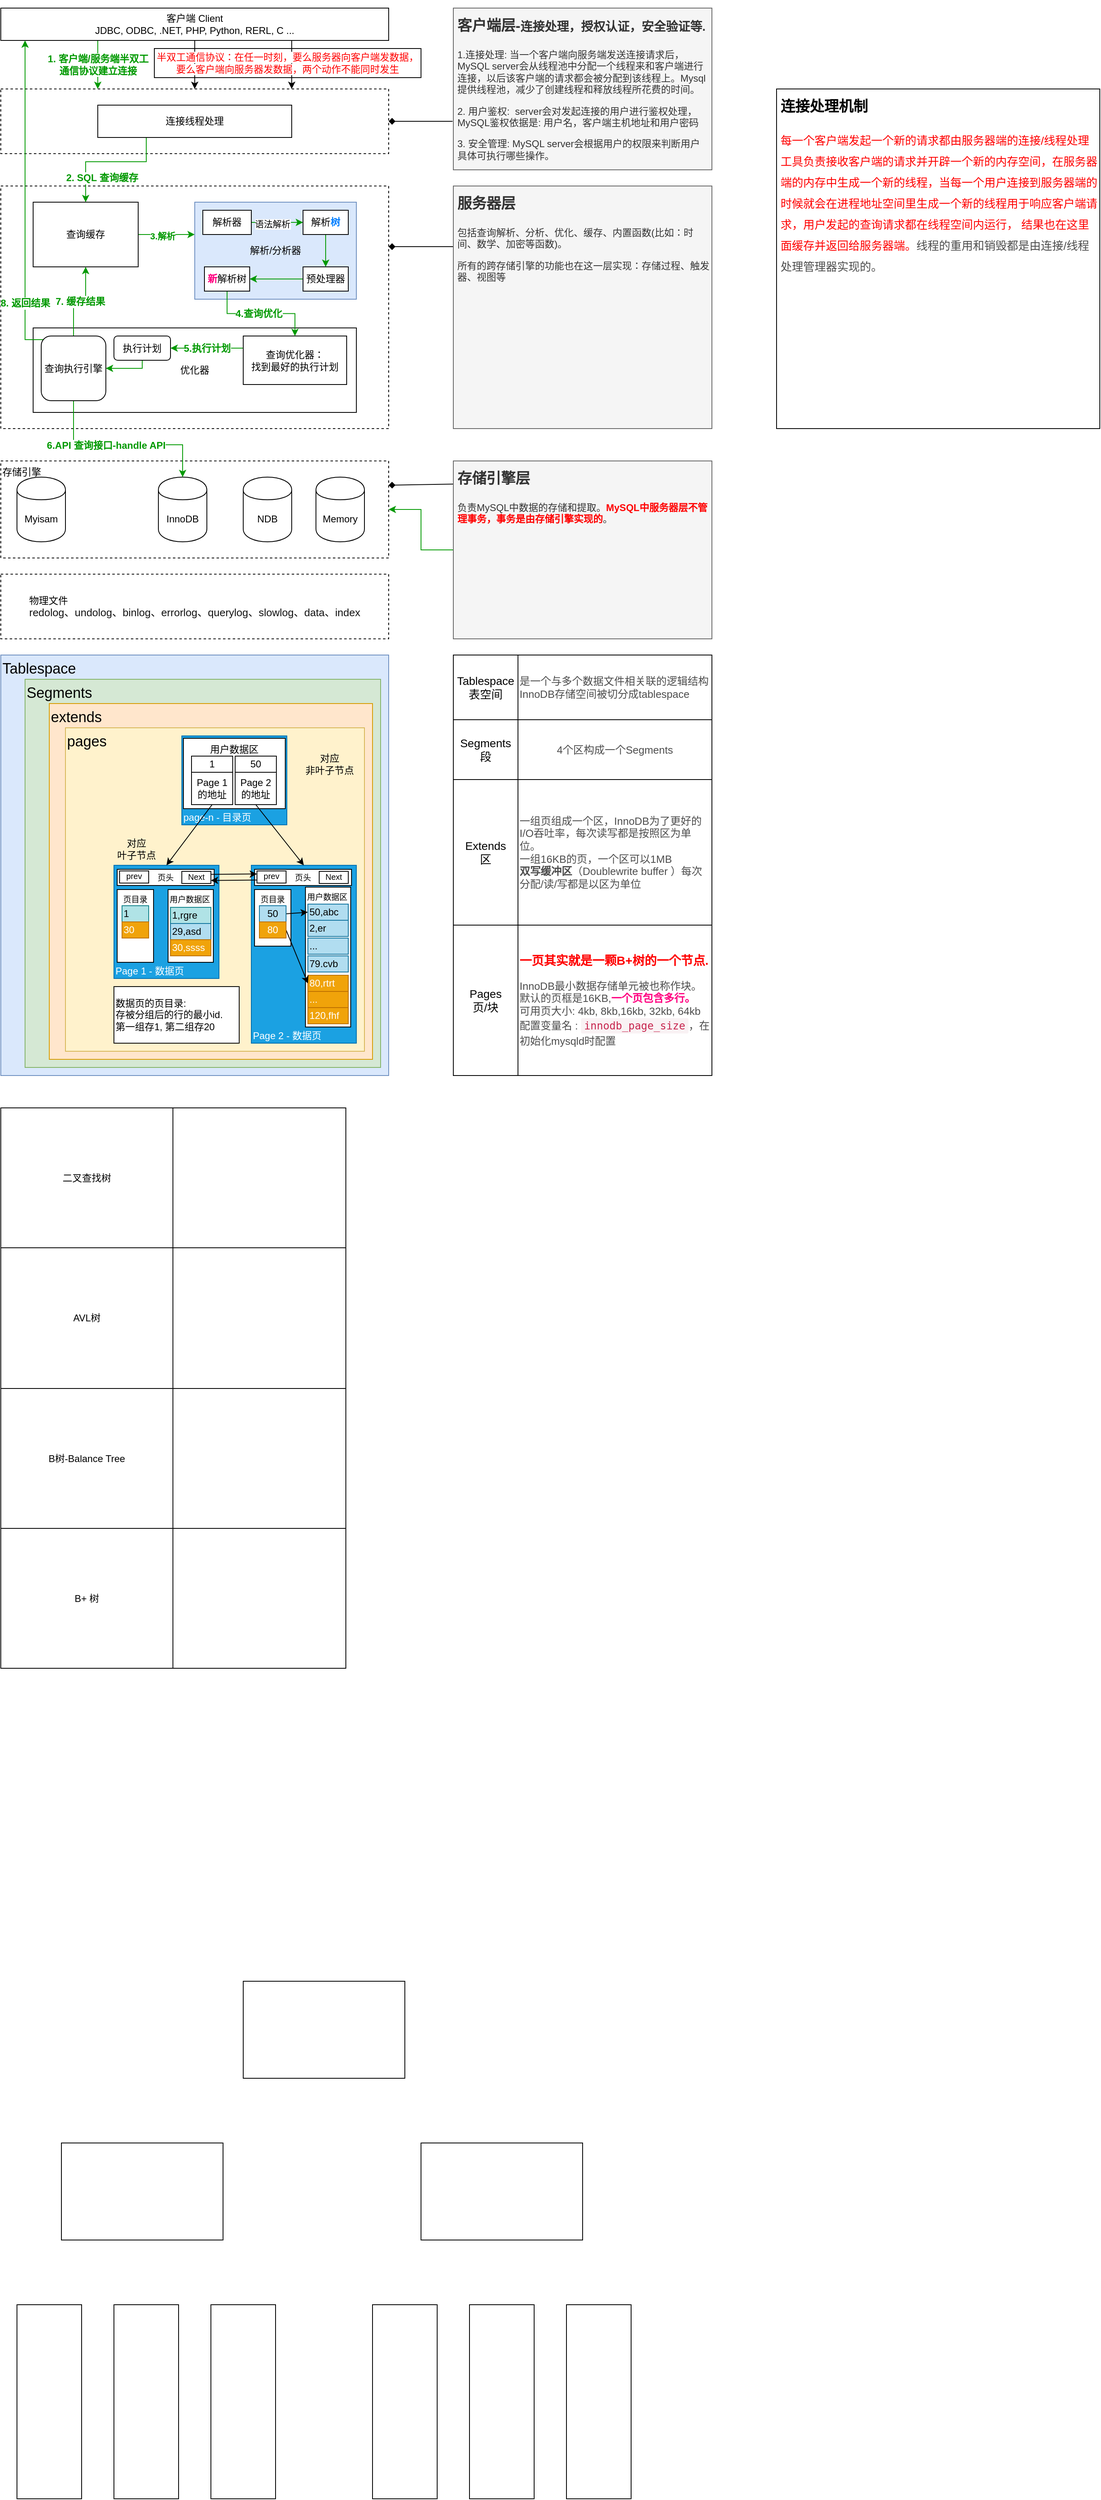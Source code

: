 <mxfile version="13.3.9" type="device" pages="2"><diagram id="6okuXUGJVfqcQcE55KSG" name="基础架构"><mxGraphModel dx="786" dy="523" grid="1" gridSize="10" guides="1" tooltips="1" connect="1" arrows="1" fold="1" page="1" pageScale="1" pageWidth="827" pageHeight="1169" math="0" shadow="0"><root><mxCell id="0"/><mxCell id="1" parent="0"/><mxCell id="i_WEbplird6ns5bfVKfL-4" value="" style="rounded=0;whiteSpace=wrap;html=1;dashed=1;" parent="1" vertex="1"><mxGeometry x="40" y="300" width="480" height="300" as="geometry"/></mxCell><mxCell id="i_WEbplird6ns5bfVKfL-3" value="" style="rounded=0;whiteSpace=wrap;html=1;dashed=1;" parent="1" vertex="1"><mxGeometry x="40" y="180" width="480" height="80" as="geometry"/></mxCell><mxCell id="i_WEbplird6ns5bfVKfL-15" value="&lt;b style=&quot;font-size: 12px&quot;&gt;&lt;font color=&quot;#009900&quot;&gt;1. 客户端/服务端半双工&lt;br&gt;通信协议建立连接&lt;/font&gt;&lt;/b&gt;" style="edgeStyle=none;rounded=0;orthogonalLoop=1;jettySize=auto;html=1;exitX=0.25;exitY=1;exitDx=0;exitDy=0;entryX=0.25;entryY=0;entryDx=0;entryDy=0;strokeColor=#009900;" parent="1" source="i_WEbplird6ns5bfVKfL-1" target="i_WEbplird6ns5bfVKfL-3" edge="1"><mxGeometry relative="1" as="geometry"/></mxCell><mxCell id="i_WEbplird6ns5bfVKfL-16" style="edgeStyle=none;rounded=0;orthogonalLoop=1;jettySize=auto;html=1;exitX=0.5;exitY=1;exitDx=0;exitDy=0;" parent="1" source="i_WEbplird6ns5bfVKfL-1" target="i_WEbplird6ns5bfVKfL-3" edge="1"><mxGeometry relative="1" as="geometry"/></mxCell><mxCell id="i_WEbplird6ns5bfVKfL-17" style="edgeStyle=none;rounded=0;orthogonalLoop=1;jettySize=auto;html=1;exitX=0.75;exitY=1;exitDx=0;exitDy=0;entryX=0.75;entryY=0;entryDx=0;entryDy=0;" parent="1" source="i_WEbplird6ns5bfVKfL-1" target="i_WEbplird6ns5bfVKfL-3" edge="1"><mxGeometry relative="1" as="geometry"/></mxCell><mxCell id="i_WEbplird6ns5bfVKfL-1" value="客户端 Client&lt;br&gt;JDBC, ODBC, .NET, PHP, Python, RERL, C ..." style="rounded=0;whiteSpace=wrap;html=1;" parent="1" vertex="1"><mxGeometry x="40" y="80" width="480" height="40" as="geometry"/></mxCell><mxCell id="i_WEbplird6ns5bfVKfL-18" style="edgeStyle=orthogonalEdgeStyle;rounded=0;orthogonalLoop=1;jettySize=auto;html=1;exitX=0.25;exitY=1;exitDx=0;exitDy=0;entryX=0.5;entryY=0;entryDx=0;entryDy=0;strokeColor=#009900;" parent="1" source="i_WEbplird6ns5bfVKfL-2" target="i_WEbplird6ns5bfVKfL-7" edge="1"><mxGeometry relative="1" as="geometry"><Array as="points"><mxPoint x="220" y="270"/><mxPoint x="145" y="270"/></Array></mxGeometry></mxCell><mxCell id="i_WEbplird6ns5bfVKfL-36" value="&lt;b&gt;&lt;font style=&quot;font-size: 12px&quot; color=&quot;#009900&quot;&gt;2. SQL 查询缓存&lt;/font&gt;&lt;/b&gt;" style="edgeLabel;html=1;align=center;verticalAlign=middle;resizable=0;points=[];" parent="i_WEbplird6ns5bfVKfL-18" vertex="1" connectable="0"><mxGeometry x="-0.036" y="-3" relative="1" as="geometry"><mxPoint x="-11" y="23" as="offset"/></mxGeometry></mxCell><mxCell id="i_WEbplird6ns5bfVKfL-2" value="连接线程处理" style="rounded=0;whiteSpace=wrap;html=1;" parent="1" vertex="1"><mxGeometry x="160" y="200" width="240" height="40" as="geometry"/></mxCell><mxCell id="i_WEbplird6ns5bfVKfL-5" value="存储引擎" style="rounded=0;whiteSpace=wrap;html=1;dashed=1;verticalAlign=top;align=left;" parent="1" vertex="1"><mxGeometry x="40" y="640" width="480" height="120" as="geometry"/></mxCell><mxCell id="i_WEbplird6ns5bfVKfL-6" value="Myisam" style="shape=cylinder;whiteSpace=wrap;html=1;boundedLbl=1;backgroundOutline=1;" parent="1" vertex="1"><mxGeometry x="60" y="660" width="60" height="80" as="geometry"/></mxCell><mxCell id="i_WEbplird6ns5bfVKfL-37" style="edgeStyle=orthogonalEdgeStyle;rounded=0;orthogonalLoop=1;jettySize=auto;html=1;exitX=1;exitY=0.5;exitDx=0;exitDy=0;entryX=0;entryY=0.333;entryDx=0;entryDy=0;entryPerimeter=0;endArrow=classic;endFill=1;strokeColor=#009900;" parent="1" source="i_WEbplird6ns5bfVKfL-7" target="i_WEbplird6ns5bfVKfL-8" edge="1"><mxGeometry relative="1" as="geometry"/></mxCell><mxCell id="i_WEbplird6ns5bfVKfL-51" value="&lt;b&gt;&lt;font color=&quot;#009900&quot;&gt;3.解析&lt;/font&gt;&lt;/b&gt;" style="edgeLabel;html=1;align=center;verticalAlign=middle;resizable=0;points=[];" parent="i_WEbplird6ns5bfVKfL-37" vertex="1" connectable="0"><mxGeometry x="-0.143" y="-2" relative="1" as="geometry"><mxPoint as="offset"/></mxGeometry></mxCell><mxCell id="i_WEbplird6ns5bfVKfL-7" value="查询缓存" style="rounded=0;whiteSpace=wrap;html=1;" parent="1" vertex="1"><mxGeometry x="80" y="320" width="130" height="80" as="geometry"/></mxCell><mxCell id="i_WEbplird6ns5bfVKfL-8" value="解析/分析器" style="rounded=0;whiteSpace=wrap;html=1;fillColor=#dae8fc;strokeColor=#6c8ebf;" parent="1" vertex="1"><mxGeometry x="280" y="320" width="200" height="120" as="geometry"/></mxCell><mxCell id="i_WEbplird6ns5bfVKfL-9" value="优化器" style="rounded=0;whiteSpace=wrap;html=1;" parent="1" vertex="1"><mxGeometry x="80" y="475.5" width="400" height="104.5" as="geometry"/></mxCell><mxCell id="i_WEbplird6ns5bfVKfL-10" value="InnoDB" style="shape=cylinder;whiteSpace=wrap;html=1;boundedLbl=1;backgroundOutline=1;" parent="1" vertex="1"><mxGeometry x="235" y="660" width="60" height="80" as="geometry"/></mxCell><mxCell id="i_WEbplird6ns5bfVKfL-11" value="Memory" style="shape=cylinder;whiteSpace=wrap;html=1;boundedLbl=1;backgroundOutline=1;" parent="1" vertex="1"><mxGeometry x="430" y="660" width="60" height="80" as="geometry"/></mxCell><mxCell id="i_WEbplird6ns5bfVKfL-29" style="edgeStyle=none;rounded=0;orthogonalLoop=1;jettySize=auto;html=1;exitX=-0.003;exitY=0.7;exitDx=0;exitDy=0;entryX=1;entryY=0.5;entryDx=0;entryDy=0;endArrow=diamond;endFill=1;exitPerimeter=0;" parent="1" source="i_WEbplird6ns5bfVKfL-28" target="i_WEbplird6ns5bfVKfL-3" edge="1"><mxGeometry relative="1" as="geometry"/></mxCell><mxCell id="i_WEbplird6ns5bfVKfL-28" value="&lt;h1&gt;&lt;font style=&quot;font-size: 18px&quot;&gt;客户端层-&lt;/font&gt;&lt;font style=&quot;font-size: 15px&quot;&gt;连接处理，授权认证，安全验证等.&lt;/font&gt;&lt;/h1&gt;&lt;p&gt;1.连接处理: 当一个客户端向服务端发送连接请求后，MySQL server会从线程池中分配一个线程来和客户端进行连接，以后该客户端的请求都会被分配到该线程上。Mysql提供线程池，减少了创建线程和释放线程所花费的时间。&lt;/p&gt;&lt;p&gt;&lt;span&gt;2. 用户鉴权:&amp;nbsp; server会对发起连接的用户进行鉴权处理，MySQL鉴权依据是: 用户名，客户端主机地址和用户密码&lt;/span&gt;&lt;br&gt;&lt;/p&gt;&lt;p&gt;&lt;span&gt;3. 安全管理: MySQL server会根据用户的权限来判断用户具体可执行哪些操作。&lt;/span&gt;&lt;br&gt;&lt;/p&gt;" style="text;html=1;spacing=5;spacingTop=-20;whiteSpace=wrap;overflow=hidden;rounded=0;fillColor=#f5f5f5;strokeColor=#666666;fontColor=#333333;" parent="1" vertex="1"><mxGeometry x="600" y="80" width="320" height="200" as="geometry"/></mxCell><mxCell id="i_WEbplird6ns5bfVKfL-31" style="edgeStyle=none;rounded=0;orthogonalLoop=1;jettySize=auto;html=1;exitX=0;exitY=0.25;exitDx=0;exitDy=0;entryX=1;entryY=0.25;entryDx=0;entryDy=0;endArrow=diamond;endFill=1;" parent="1" source="i_WEbplird6ns5bfVKfL-30" target="i_WEbplird6ns5bfVKfL-4" edge="1"><mxGeometry relative="1" as="geometry"/></mxCell><mxCell id="i_WEbplird6ns5bfVKfL-30" value="&lt;h1&gt;&lt;font style=&quot;font-size: 18px&quot;&gt;服务器层&lt;/font&gt;&lt;/h1&gt;&lt;p&gt;&lt;span&gt;包括查询解析、分析、优化、缓存、内置函数(比如：时间、数学、加密等函数)。&lt;/span&gt;&lt;/p&gt;&lt;p&gt;&lt;span&gt;所有的跨存储引擎的功能也在这一层实现：存储过程、触发器、视图等&lt;/span&gt;&lt;br&gt;&lt;/p&gt;" style="text;html=1;spacing=5;spacingTop=-20;whiteSpace=wrap;overflow=hidden;rounded=0;fillColor=#f5f5f5;strokeColor=#666666;fontColor=#333333;" parent="1" vertex="1"><mxGeometry x="600" y="300" width="320" height="300" as="geometry"/></mxCell><mxCell id="i_WEbplird6ns5bfVKfL-34" style="edgeStyle=none;rounded=0;orthogonalLoop=1;jettySize=auto;html=1;entryX=1;entryY=0.25;entryDx=0;entryDy=0;endArrow=diamond;endFill=1;exitX=-0.001;exitY=0.13;exitDx=0;exitDy=0;exitPerimeter=0;" parent="1" source="i_WEbplird6ns5bfVKfL-33" target="i_WEbplird6ns5bfVKfL-5" edge="1"><mxGeometry relative="1" as="geometry"><mxPoint x="597" y="670" as="sourcePoint"/></mxGeometry></mxCell><mxCell id="hqczfqHnWzNGK72ttV61-27" value="" style="edgeStyle=orthogonalEdgeStyle;rounded=0;orthogonalLoop=1;jettySize=auto;html=1;endArrow=classic;endFill=1;strokeColor=#009900;fontSize=14;" parent="1" source="i_WEbplird6ns5bfVKfL-33" target="i_WEbplird6ns5bfVKfL-5" edge="1"><mxGeometry relative="1" as="geometry"/></mxCell><mxCell id="i_WEbplird6ns5bfVKfL-33" value="&lt;h1&gt;&lt;font style=&quot;font-size: 18px&quot;&gt;存储引擎层&lt;/font&gt;&lt;/h1&gt;&lt;p&gt;负责MySQL中数据的存储和提取。&lt;b&gt;&lt;font color=&quot;#ff0000&quot;&gt;MySQL中服务器层不管理事务，事务是由存储引擎实现的&lt;/font&gt;&lt;/b&gt;。&lt;/p&gt;" style="text;html=1;spacing=5;spacingTop=-20;whiteSpace=wrap;overflow=hidden;rounded=0;fillColor=#f5f5f5;strokeColor=#666666;fontColor=#333333;" parent="1" vertex="1"><mxGeometry x="600" y="640" width="320" height="220" as="geometry"/></mxCell><mxCell id="i_WEbplird6ns5bfVKfL-35" value="&lt;h1&gt;&lt;font style=&quot;font-size: 18px&quot;&gt;连接处理机制&lt;/font&gt;&lt;/h1&gt;&lt;p style=&quot;box-sizing: border-box ; outline: 0px ; margin: 0px 0px 16px ; padding: 0px ; color: rgb(77 , 77 , 77) ; line-height: 26px ; overflow-wrap: break-word ; background-color: rgb(255 , 255 , 255) ; font-size: 14px&quot;&gt;&lt;font style=&quot;box-sizing: border-box ; outline: 0px ; overflow-wrap: break-word ; font-size: 14px&quot;&gt;&lt;font color=&quot;red&quot; style=&quot;box-sizing: border-box ; outline: 0px ; overflow-wrap: break-word ; font-size: 14px&quot;&gt;&lt;span style=&quot;box-sizing: border-box ; outline: 0px ; overflow-wrap: break-word&quot;&gt;每一个客户端发起一个新的请求都由服务器端的连接/线程处理工具负责接收客户端的请求并开辟一个新的内存空间，在服务器端的内存中生成一个新的线程，当每一个用户连接到服务器端的时候就会在进程地址空间里生成一个新的线程用于响应客户端请求，用户发起的查询请求都在线程空间内运行， 结果也在这里面缓存并返回给服务器端。&lt;/span&gt;&lt;/font&gt;线程的重用和销毁都是由连接/线程处理管理器实现的。&lt;/font&gt;&lt;/p&gt;" style="text;html=1;spacing=5;spacingTop=-20;whiteSpace=wrap;overflow=hidden;rounded=0;fillColor=#ffffff;strokeColor=#000000;" parent="1" vertex="1"><mxGeometry x="1000" y="180" width="400" height="420" as="geometry"/></mxCell><mxCell id="i_WEbplird6ns5bfVKfL-40" value="" style="edgeStyle=orthogonalEdgeStyle;rounded=0;orthogonalLoop=1;jettySize=auto;html=1;endArrow=classic;endFill=1;strokeColor=#009900;" parent="1" source="i_WEbplird6ns5bfVKfL-38" target="i_WEbplird6ns5bfVKfL-39" edge="1"><mxGeometry relative="1" as="geometry"/></mxCell><mxCell id="i_WEbplird6ns5bfVKfL-41" value="语法解析" style="edgeLabel;html=1;align=center;verticalAlign=middle;resizable=0;points=[];" parent="i_WEbplird6ns5bfVKfL-40" vertex="1" connectable="0"><mxGeometry x="-0.2" y="-2" relative="1" as="geometry"><mxPoint as="offset"/></mxGeometry></mxCell><mxCell id="i_WEbplird6ns5bfVKfL-38" value="解析器" style="rounded=0;whiteSpace=wrap;html=1;strokeColor=#000000;fillColor=#ffffff;" parent="1" vertex="1"><mxGeometry x="290" y="330" width="60" height="30" as="geometry"/></mxCell><mxCell id="i_WEbplird6ns5bfVKfL-43" value="" style="edgeStyle=orthogonalEdgeStyle;rounded=0;orthogonalLoop=1;jettySize=auto;html=1;endArrow=classic;endFill=1;strokeColor=#009900;" parent="1" source="i_WEbplird6ns5bfVKfL-39" target="i_WEbplird6ns5bfVKfL-42" edge="1"><mxGeometry relative="1" as="geometry"/></mxCell><mxCell id="i_WEbplird6ns5bfVKfL-39" value="解析&lt;b&gt;&lt;font color=&quot;#007fff&quot;&gt;树&lt;/font&gt;&lt;/b&gt;" style="rounded=0;whiteSpace=wrap;html=1;strokeColor=#000000;fillColor=#ffffff;" parent="1" vertex="1"><mxGeometry x="414" y="330" width="56" height="30" as="geometry"/></mxCell><mxCell id="i_WEbplird6ns5bfVKfL-45" value="" style="edgeStyle=orthogonalEdgeStyle;rounded=0;orthogonalLoop=1;jettySize=auto;html=1;endArrow=classic;endFill=1;strokeColor=#009900;" parent="1" source="i_WEbplird6ns5bfVKfL-42" target="i_WEbplird6ns5bfVKfL-44" edge="1"><mxGeometry relative="1" as="geometry"/></mxCell><mxCell id="i_WEbplird6ns5bfVKfL-42" value="预处理器" style="rounded=0;whiteSpace=wrap;html=1;strokeColor=#000000;fillColor=#ffffff;" parent="1" vertex="1"><mxGeometry x="414" y="400" width="56" height="30" as="geometry"/></mxCell><mxCell id="i_WEbplird6ns5bfVKfL-48" style="edgeStyle=orthogonalEdgeStyle;rounded=0;orthogonalLoop=1;jettySize=auto;html=1;exitX=0.5;exitY=1;exitDx=0;exitDy=0;entryX=0.5;entryY=0;entryDx=0;entryDy=0;endArrow=classic;endFill=1;strokeColor=#009900;" parent="1" source="i_WEbplird6ns5bfVKfL-44" target="i_WEbplird6ns5bfVKfL-46" edge="1"><mxGeometry relative="1" as="geometry"/></mxCell><mxCell id="i_WEbplird6ns5bfVKfL-49" value="&lt;b&gt;&lt;font style=&quot;font-size: 12px&quot; color=&quot;#009900&quot;&gt;4.查询优化&lt;/font&gt;&lt;/b&gt;" style="edgeLabel;html=1;align=center;verticalAlign=middle;resizable=0;points=[];" parent="i_WEbplird6ns5bfVKfL-48" vertex="1" connectable="0"><mxGeometry x="-0.05" relative="1" as="geometry"><mxPoint as="offset"/></mxGeometry></mxCell><mxCell id="i_WEbplird6ns5bfVKfL-44" value="&lt;b&gt;&lt;font color=&quot;#ff0080&quot;&gt;新&lt;/font&gt;&lt;/b&gt;解析树" style="rounded=0;whiteSpace=wrap;html=1;strokeColor=#000000;fillColor=#ffffff;" parent="1" vertex="1"><mxGeometry x="292" y="400" width="56" height="30" as="geometry"/></mxCell><mxCell id="i_WEbplird6ns5bfVKfL-54" value="&lt;b&gt;&lt;font style=&quot;font-size: 12px&quot; color=&quot;#009900&quot;&gt;5.执行计划&lt;/font&gt;&lt;/b&gt;" style="edgeStyle=orthogonalEdgeStyle;rounded=0;orthogonalLoop=1;jettySize=auto;html=1;exitX=0;exitY=0.25;exitDx=0;exitDy=0;entryX=1;entryY=0.5;entryDx=0;entryDy=0;endArrow=classic;endFill=1;strokeColor=#009900;" parent="1" source="i_WEbplird6ns5bfVKfL-46" target="i_WEbplird6ns5bfVKfL-52" edge="1"><mxGeometry relative="1" as="geometry"/></mxCell><mxCell id="i_WEbplird6ns5bfVKfL-46" value="查询优化器：&lt;br&gt;找到最好的执行计划" style="rounded=0;whiteSpace=wrap;html=1;strokeColor=#000000;fillColor=#ffffff;" parent="1" vertex="1"><mxGeometry x="340" y="485.5" width="128" height="60" as="geometry"/></mxCell><mxCell id="i_WEbplird6ns5bfVKfL-55" style="edgeStyle=orthogonalEdgeStyle;rounded=0;orthogonalLoop=1;jettySize=auto;html=1;exitX=0.5;exitY=1;exitDx=0;exitDy=0;entryX=1;entryY=0.5;entryDx=0;entryDy=0;endArrow=classic;endFill=1;strokeColor=#009900;" parent="1" source="i_WEbplird6ns5bfVKfL-52" target="i_WEbplird6ns5bfVKfL-53" edge="1"><mxGeometry relative="1" as="geometry"><Array as="points"><mxPoint x="215" y="525.5"/></Array></mxGeometry></mxCell><mxCell id="i_WEbplird6ns5bfVKfL-52" value="执行计划" style="rounded=1;whiteSpace=wrap;html=1;strokeColor=#000000;fillColor=#ffffff;" parent="1" vertex="1"><mxGeometry x="180" y="485.5" width="70" height="30" as="geometry"/></mxCell><mxCell id="i_WEbplird6ns5bfVKfL-56" style="edgeStyle=orthogonalEdgeStyle;rounded=0;orthogonalLoop=1;jettySize=auto;html=1;exitX=0.5;exitY=1;exitDx=0;exitDy=0;entryX=0.5;entryY=0;entryDx=0;entryDy=0;endArrow=classic;endFill=1;strokeColor=#009900;" parent="1" source="i_WEbplird6ns5bfVKfL-53" target="i_WEbplird6ns5bfVKfL-10" edge="1"><mxGeometry relative="1" as="geometry"><Array as="points"><mxPoint x="130" y="620"/><mxPoint x="265" y="620"/></Array></mxGeometry></mxCell><mxCell id="i_WEbplird6ns5bfVKfL-57" value="&lt;b&gt;&lt;font style=&quot;font-size: 12px&quot; color=&quot;#009900&quot;&gt;6.API 查询接口-handle API&lt;/font&gt;&lt;/b&gt;" style="edgeLabel;html=1;align=center;verticalAlign=middle;resizable=0;points=[];" parent="i_WEbplird6ns5bfVKfL-56" vertex="1" connectable="0"><mxGeometry x="-0.182" y="-1" relative="1" as="geometry"><mxPoint as="offset"/></mxGeometry></mxCell><mxCell id="i_WEbplird6ns5bfVKfL-58" value="&lt;b&gt;&lt;font style=&quot;font-size: 12px&quot; color=&quot;#009900&quot;&gt;7. 缓存结果&lt;/font&gt;&lt;/b&gt;" style="edgeStyle=orthogonalEdgeStyle;rounded=0;orthogonalLoop=1;jettySize=auto;html=1;exitX=0.5;exitY=0;exitDx=0;exitDy=0;entryX=0.5;entryY=1;entryDx=0;entryDy=0;endArrow=classic;endFill=1;strokeColor=#009900;" parent="1" source="i_WEbplird6ns5bfVKfL-53" target="i_WEbplird6ns5bfVKfL-7" edge="1"><mxGeometry relative="1" as="geometry"/></mxCell><mxCell id="i_WEbplird6ns5bfVKfL-59" style="edgeStyle=orthogonalEdgeStyle;rounded=0;orthogonalLoop=1;jettySize=auto;html=1;exitX=0.25;exitY=0;exitDx=0;exitDy=0;endArrow=classic;endFill=1;strokeColor=#009900;" parent="1" source="i_WEbplird6ns5bfVKfL-53" target="i_WEbplird6ns5bfVKfL-1" edge="1"><mxGeometry relative="1" as="geometry"><mxPoint x="107" y="120" as="targetPoint"/><Array as="points"><mxPoint x="110" y="490"/><mxPoint x="70" y="490"/><mxPoint x="70" y="100"/></Array></mxGeometry></mxCell><mxCell id="i_WEbplird6ns5bfVKfL-60" value="&lt;b&gt;&lt;font style=&quot;font-size: 12px&quot; color=&quot;#009900&quot;&gt;8. 返回结果&lt;/font&gt;&lt;/b&gt;" style="edgeLabel;html=1;align=center;verticalAlign=middle;resizable=0;points=[];" parent="i_WEbplird6ns5bfVKfL-59" vertex="1" connectable="0"><mxGeometry x="-0.568" relative="1" as="geometry"><mxPoint as="offset"/></mxGeometry></mxCell><mxCell id="i_WEbplird6ns5bfVKfL-53" value="查询执行引擎" style="rounded=1;whiteSpace=wrap;html=1;strokeColor=#000000;fillColor=#ffffff;" parent="1" vertex="1"><mxGeometry x="90" y="485.5" width="80" height="80" as="geometry"/></mxCell><mxCell id="hqczfqHnWzNGK72ttV61-1" value="Tablespace" style="rounded=0;whiteSpace=wrap;html=1;strokeColor=#6c8ebf;fillColor=#dae8fc;verticalAlign=top;align=left;fontSize=18;" parent="1" vertex="1"><mxGeometry x="40" y="880" width="480" height="520" as="geometry"/></mxCell><mxCell id="hqczfqHnWzNGK72ttV61-2" value="Segments" style="rounded=0;whiteSpace=wrap;html=1;strokeColor=#82b366;fillColor=#d5e8d4;verticalAlign=top;align=left;fontSize=18;" parent="1" vertex="1"><mxGeometry x="70" y="910" width="440" height="480" as="geometry"/></mxCell><mxCell id="hqczfqHnWzNGK72ttV61-3" value="extends" style="rounded=0;whiteSpace=wrap;html=1;strokeColor=#d79b00;fillColor=#ffe6cc;verticalAlign=top;align=left;fontSize=18;" parent="1" vertex="1"><mxGeometry x="100" y="940" width="400" height="440" as="geometry"/></mxCell><mxCell id="hqczfqHnWzNGK72ttV61-5" value="pages" style="rounded=0;whiteSpace=wrap;html=1;strokeColor=#d6b656;fillColor=#fff2cc;fontSize=18;align=left;verticalAlign=top;" parent="1" vertex="1"><mxGeometry x="120" y="970" width="370" height="400" as="geometry"/></mxCell><mxCell id="hqczfqHnWzNGK72ttV61-25" value="NDB" style="shape=cylinder;whiteSpace=wrap;html=1;boundedLbl=1;backgroundOutline=1;" parent="1" vertex="1"><mxGeometry x="340" y="660" width="60" height="80" as="geometry"/></mxCell><mxCell id="hqczfqHnWzNGK72ttV61-9" value="" style="shape=table;html=1;whiteSpace=wrap;startSize=0;container=1;collapsible=0;childLayout=tableLayout;rounded=0;strokeColor=#000000;fillColor=#ffffff;fontSize=18;align=left;" parent="1" vertex="1"><mxGeometry x="600" y="880" width="320" height="520" as="geometry"/></mxCell><mxCell id="hqczfqHnWzNGK72ttV61-10" value="" style="shape=partialRectangle;html=1;whiteSpace=wrap;collapsible=0;dropTarget=0;pointerEvents=0;fillColor=none;top=0;left=0;bottom=0;right=0;points=[[0,0.5],[1,0.5]];portConstraint=eastwest;" parent="hqczfqHnWzNGK72ttV61-9" vertex="1"><mxGeometry width="320" height="80" as="geometry"/></mxCell><mxCell id="hqczfqHnWzNGK72ttV61-11" value="Tablespace&lt;br style=&quot;font-size: 14px;&quot;&gt;表空间" style="shape=partialRectangle;html=1;whiteSpace=wrap;connectable=0;fillColor=none;top=0;left=0;bottom=0;right=0;overflow=hidden;fontSize=14;" parent="hqczfqHnWzNGK72ttV61-10" vertex="1"><mxGeometry width="80" height="80" as="geometry"/></mxCell><mxCell id="hqczfqHnWzNGK72ttV61-12" value="&lt;div&gt;&lt;span style=&quot;font-size: 13px ; background-color: rgb(255 , 255 , 255) ; color: rgb(77 , 77 , 77)&quot;&gt;是一个与多个数据文件相关联的逻辑结构&lt;/span&gt;&lt;br&gt;&lt;/div&gt;&lt;div&gt;&lt;span style=&quot;color: rgb(77 , 77 , 77) ; font-size: 13px ; background-color: rgb(255 , 255 , 255)&quot;&gt;InnoDB存储空间被切分成tablespace&lt;/span&gt;&lt;span style=&quot;background-color: rgb(255 , 255 , 255) ; color: rgb(77 , 77 , 77)&quot;&gt;&lt;font style=&quot;font-size: 13px&quot;&gt;&lt;br&gt;&lt;/font&gt;&lt;/span&gt;&lt;/div&gt;" style="shape=partialRectangle;html=1;whiteSpace=wrap;connectable=0;fillColor=none;top=0;left=0;bottom=0;right=0;overflow=hidden;align=left;" parent="hqczfqHnWzNGK72ttV61-10" vertex="1"><mxGeometry x="80" width="240" height="80" as="geometry"/></mxCell><mxCell id="hqczfqHnWzNGK72ttV61-14" value="" style="shape=partialRectangle;html=1;whiteSpace=wrap;collapsible=0;dropTarget=0;pointerEvents=0;fillColor=none;top=0;left=0;bottom=0;right=0;points=[[0,0.5],[1,0.5]];portConstraint=eastwest;" parent="hqczfqHnWzNGK72ttV61-9" vertex="1"><mxGeometry y="80" width="320" height="74" as="geometry"/></mxCell><mxCell id="hqczfqHnWzNGK72ttV61-15" value="Segments&lt;br style=&quot;font-size: 14px;&quot;&gt;段" style="shape=partialRectangle;html=1;whiteSpace=wrap;connectable=0;fillColor=none;top=0;left=0;bottom=0;right=0;overflow=hidden;fontSize=14;" parent="hqczfqHnWzNGK72ttV61-14" vertex="1"><mxGeometry width="80" height="74" as="geometry"/></mxCell><mxCell id="hqczfqHnWzNGK72ttV61-16" value="&lt;span style=&quot;color: rgb(77 , 77 , 77) ; font-family: , &amp;#34;sf ui text&amp;#34; , &amp;#34;arial&amp;#34; , &amp;#34;pingfang sc&amp;#34; , &amp;#34;hiragino sans gb&amp;#34; , &amp;#34;microsoft yahei&amp;#34; , &amp;#34;wenquanyi micro hei&amp;#34; , sans-serif ; text-align: left ; background-color: rgb(255 , 255 , 255)&quot;&gt;&lt;font style=&quot;font-size: 13px&quot;&gt;4个区构成一个Segments&lt;/font&gt;&lt;/span&gt;" style="shape=partialRectangle;html=1;whiteSpace=wrap;connectable=0;fillColor=none;top=0;left=0;bottom=0;right=0;overflow=hidden;" parent="hqczfqHnWzNGK72ttV61-14" vertex="1"><mxGeometry x="80" width="240" height="74" as="geometry"/></mxCell><mxCell id="hqczfqHnWzNGK72ttV61-18" value="" style="shape=partialRectangle;html=1;whiteSpace=wrap;collapsible=0;dropTarget=0;pointerEvents=0;fillColor=none;top=0;left=0;bottom=0;right=0;points=[[0,0.5],[1,0.5]];portConstraint=eastwest;" parent="hqczfqHnWzNGK72ttV61-9" vertex="1"><mxGeometry y="154" width="320" height="180" as="geometry"/></mxCell><mxCell id="hqczfqHnWzNGK72ttV61-19" value="Extends&lt;br style=&quot;font-size: 14px;&quot;&gt;区" style="shape=partialRectangle;html=1;whiteSpace=wrap;connectable=0;fillColor=none;top=0;left=0;bottom=0;right=0;overflow=hidden;fontSize=14;" parent="hqczfqHnWzNGK72ttV61-18" vertex="1"><mxGeometry width="80" height="180" as="geometry"/></mxCell><mxCell id="hqczfqHnWzNGK72ttV61-20" value="&lt;font style=&quot;font-size: 13px&quot;&gt;&lt;span style=&quot;color: rgb(77 , 77 , 77) ; background-color: rgb(255 , 255 , 255)&quot;&gt;一组页组成一个区，InnoDB为了更好的I/O吞吐率，每次读写都是按照区为单位。&lt;/span&gt;&lt;br style=&quot;box-sizing: border-box ; outline: 0px ; overflow-wrap: break-word ; color: rgb(77 , 77 , 77) ; background-color: rgb(255 , 255 , 255)&quot;&gt;&lt;span style=&quot;color: rgb(77 , 77 , 77) ; background-color: rgb(255 , 255 , 255)&quot;&gt;一组16KB的页，一个区可以1MB&lt;br&gt;&lt;/span&gt;&lt;span style=&quot;box-sizing: border-box ; outline: 0px ; font-weight: 700 ; overflow-wrap: break-word ; color: rgb(77 , 77 , 77) ; background-color: rgb(255 , 255 , 255)&quot;&gt;双写缓冲区&lt;/span&gt;&lt;span style=&quot;color: rgb(77 , 77 , 77) ; background-color: rgb(255 , 255 , 255)&quot;&gt;（Doublewrite buffer ）每次分配/读/写都是以区为单位&lt;/span&gt;&lt;/font&gt;" style="shape=partialRectangle;html=1;whiteSpace=wrap;connectable=0;fillColor=none;top=0;left=0;bottom=0;right=0;overflow=hidden;align=left;" parent="hqczfqHnWzNGK72ttV61-18" vertex="1"><mxGeometry x="80" width="240" height="180" as="geometry"/></mxCell><mxCell id="hqczfqHnWzNGK72ttV61-22" style="shape=partialRectangle;html=1;whiteSpace=wrap;collapsible=0;dropTarget=0;pointerEvents=0;fillColor=none;top=0;left=0;bottom=0;right=0;points=[[0,0.5],[1,0.5]];portConstraint=eastwest;" parent="hqczfqHnWzNGK72ttV61-9" vertex="1"><mxGeometry y="334" width="320" height="186" as="geometry"/></mxCell><mxCell id="hqczfqHnWzNGK72ttV61-23" value="Pages&lt;br style=&quot;font-size: 14px;&quot;&gt;页/块" style="shape=partialRectangle;html=1;whiteSpace=wrap;connectable=0;fillColor=none;top=0;left=0;bottom=0;right=0;overflow=hidden;fontSize=14;" parent="hqczfqHnWzNGK72ttV61-22" vertex="1"><mxGeometry width="80" height="186" as="geometry"/></mxCell><mxCell id="hqczfqHnWzNGK72ttV61-24" value="&lt;font&gt;&lt;span style=&quot;background-color: rgb(255 , 255 , 255)&quot;&gt;&lt;b&gt;&lt;font style=&quot;font-size: 15px&quot; color=&quot;#ff0000&quot;&gt;一页其实就是一颗B+树的一个节点.&lt;/font&gt;&lt;/b&gt;&lt;br&gt;&lt;br&gt;&lt;span style=&quot;color: rgb(77 , 77 , 77) ; font-size: 13px&quot;&gt;InnoDB最小数据存储单元被也称作块。默认的页框是16KB,&lt;/span&gt;&lt;b style=&quot;font-size: 13px&quot;&gt;&lt;font color=&quot;#ff0080&quot;&gt;一个页包含多行。&lt;/font&gt;&lt;/b&gt;&lt;/span&gt;&lt;br style=&quot;box-sizing: border-box ; outline: 0px ; overflow-wrap: break-word ; color: rgb(77 , 77 , 77) ; font-family: , &amp;#34;sf ui text&amp;#34; , &amp;#34;arial&amp;#34; , &amp;#34;pingfang sc&amp;#34; , &amp;#34;hiragino sans gb&amp;#34; , &amp;#34;microsoft yahei&amp;#34; , &amp;#34;wenquanyi micro hei&amp;#34; , sans-serif ; background-color: rgb(255 , 255 , 255)&quot;&gt;&lt;span style=&quot;font-size: 13px ; color: rgb(77 , 77 , 77) ; background-color: rgb(255 , 255 , 255)&quot;&gt;可用页大小: 4kb, 8kb,16kb, 32kb, 64kb&lt;/span&gt;&lt;br style=&quot;box-sizing: border-box ; outline: 0px ; overflow-wrap: break-word ; color: rgb(77 , 77 , 77) ; font-family: , &amp;#34;sf ui text&amp;#34; , &amp;#34;arial&amp;#34; , &amp;#34;pingfang sc&amp;#34; , &amp;#34;hiragino sans gb&amp;#34; , &amp;#34;microsoft yahei&amp;#34; , &amp;#34;wenquanyi micro hei&amp;#34; , sans-serif ; background-color: rgb(255 , 255 , 255)&quot;&gt;&lt;span style=&quot;font-size: 13px ; color: rgb(77 , 77 , 77) ; background-color: rgb(255 , 255 , 255)&quot;&gt;配置变量名 :&amp;nbsp;&lt;/span&gt;&lt;code style=&quot;font-size: 13px ; box-sizing: border-box ; outline: 0px ; font-family: &amp;#34;source code pro&amp;#34; , &amp;#34;dejavu sans mono&amp;#34; , &amp;#34;ubuntu mono&amp;#34; , &amp;#34;anonymous pro&amp;#34; , &amp;#34;droid sans mono&amp;#34; , &amp;#34;menlo&amp;#34; , &amp;#34;monaco&amp;#34; , &amp;#34;consolas&amp;#34; , &amp;#34;inconsolata&amp;#34; , &amp;#34;courier&amp;#34; , monospace , &amp;#34;pingfang sc&amp;#34; , &amp;#34;microsoft yahei&amp;#34; , sans-serif ; line-height: 22px ; color: rgb(199 , 37 , 78) ; background-color: rgb(249 , 242 , 244) ; border-radius: 2px ; padding: 2px 4px ; overflow-wrap: break-word&quot;&gt;innodb_page_size&lt;/code&gt;&lt;span style=&quot;font-size: 13px ; color: rgb(77 , 77 , 77) ; background-color: rgb(255 , 255 , 255)&quot;&gt;，在初始化mysqld时配置&lt;/span&gt;&lt;/font&gt;" style="shape=partialRectangle;html=1;whiteSpace=wrap;connectable=0;fillColor=none;top=0;left=0;bottom=0;right=0;overflow=hidden;align=left;" parent="hqczfqHnWzNGK72ttV61-22" vertex="1"><mxGeometry x="80" width="240" height="186" as="geometry"/></mxCell><mxCell id="hqczfqHnWzNGK72ttV61-26" value="&lt;div style=&quot;text-align: left&quot;&gt;&lt;span&gt;物理文件&lt;/span&gt;&lt;/div&gt;&lt;span style=&quot;color: rgb(18 , 18 , 18) ; background-color: rgb(255 , 255 , 255)&quot;&gt;&lt;font style=&quot;font-size: 13px&quot;&gt;redolog、undolog、binlog、errorlog、querylog、slowlog、data、index&lt;/font&gt;&lt;/span&gt;" style="rounded=0;whiteSpace=wrap;html=1;dashed=1;" parent="1" vertex="1"><mxGeometry x="40" y="780" width="480" height="80" as="geometry"/></mxCell><mxCell id="i_WEbplird6ns5bfVKfL-61" value="&lt;span style=&quot;box-sizing: border-box ; outline: 0px ; overflow-wrap: break-word ; color: rgb(255 , 0 , 0) ; background-color: rgb(255 , 255 , 255)&quot;&gt;&lt;font style=&quot;font-size: 12px&quot;&gt;半双工通信协议：在任一时刻，要么服务器向客户端发数据，&lt;br&gt;要么客户端向服务器发数据，两个动作不能同时发生&lt;/font&gt;&lt;/span&gt;" style="text;html=1;fillColor=none;align=center;verticalAlign=middle;whiteSpace=wrap;rounded=0;strokeColor=#000000;" parent="1" vertex="1"><mxGeometry x="230" y="130" width="330" height="36" as="geometry"/></mxCell><mxCell id="L1ZGy3kNcdwBFo-eFuV2-1" value="Page 1 - 数据页" style="rounded=0;whiteSpace=wrap;html=1;verticalAlign=bottom;align=left;fillColor=#1ba1e2;strokeColor=#006EAF;fontColor=#ffffff;" parent="1" vertex="1"><mxGeometry x="180" y="1140" width="130" height="140" as="geometry"/></mxCell><mxCell id="L1ZGy3kNcdwBFo-eFuV2-2" value="页目录" style="rounded=0;whiteSpace=wrap;html=1;align=center;verticalAlign=top;fontSize=10;" parent="1" vertex="1"><mxGeometry x="184" y="1170" width="45" height="90" as="geometry"/></mxCell><mxCell id="L1ZGy3kNcdwBFo-eFuV2-3" value="用户数据区" style="rounded=0;whiteSpace=wrap;html=1;align=left;verticalAlign=top;fontSize=10;" parent="1" vertex="1"><mxGeometry x="247" y="1170" width="56" height="90" as="geometry"/></mxCell><mxCell id="L1ZGy3kNcdwBFo-eFuV2-4" value="页头" style="rounded=0;whiteSpace=wrap;html=1;fontSize=10;align=center;verticalAlign=middle;" parent="1" vertex="1"><mxGeometry x="184" y="1145" width="120" height="20" as="geometry"/></mxCell><mxCell id="L1ZGy3kNcdwBFo-eFuV2-5" value="prev" style="rounded=0;whiteSpace=wrap;html=1;fontSize=10;align=center;verticalAlign=bottom;" parent="1" vertex="1"><mxGeometry x="187" y="1147" width="36" height="15" as="geometry"/></mxCell><mxCell id="L1ZGy3kNcdwBFo-eFuV2-6" value="Next" style="rounded=0;whiteSpace=wrap;html=1;fontSize=10;align=center;verticalAlign=bottom;" parent="1" vertex="1"><mxGeometry x="264" y="1147.5" width="36" height="15" as="geometry"/></mxCell><mxCell id="hqczfqHnWzNGK72ttV61-6" value="1,rgre" style="rounded=0;whiteSpace=wrap;html=1;strokeColor=#0e8088;fillColor=#b0e3e6;fontSize=12;align=left;" parent="1" vertex="1"><mxGeometry x="250" y="1192" width="50" height="20" as="geometry"/></mxCell><mxCell id="L1ZGy3kNcdwBFo-eFuV2-7" value="29,asd" style="rounded=0;whiteSpace=wrap;html=1;strokeColor=#10739e;fillColor=#b1ddf0;fontSize=12;align=left;" parent="1" vertex="1"><mxGeometry x="250" y="1212" width="50" height="20" as="geometry"/></mxCell><mxCell id="L1ZGy3kNcdwBFo-eFuV2-8" value="30,ssss" style="rounded=0;whiteSpace=wrap;html=1;strokeColor=#BD7000;fillColor=#f0a30a;fontSize=12;align=left;fontColor=#ffffff;" parent="1" vertex="1"><mxGeometry x="250" y="1232" width="50" height="20" as="geometry"/></mxCell><mxCell id="hqczfqHnWzNGK72ttV61-8" value="&lt;font style=&quot;font-size: 12px&quot;&gt;1&lt;/font&gt;" style="rounded=0;whiteSpace=wrap;html=1;strokeColor=#0e8088;fillColor=#b0e3e6;fontSize=12;align=left;" parent="1" vertex="1"><mxGeometry x="190" y="1190" width="33" height="20" as="geometry"/></mxCell><mxCell id="L1ZGy3kNcdwBFo-eFuV2-9" value="&lt;font style=&quot;font-size: 12px&quot;&gt;30&lt;/font&gt;" style="rounded=0;whiteSpace=wrap;html=1;strokeColor=#BD7000;fillColor=#f0a30a;fontSize=12;align=left;fontColor=#ffffff;" parent="1" vertex="1"><mxGeometry x="190" y="1210" width="33" height="20" as="geometry"/></mxCell><mxCell id="L1ZGy3kNcdwBFo-eFuV2-10" value="Page 2 - 数据页" style="rounded=0;whiteSpace=wrap;html=1;verticalAlign=bottom;align=left;fillColor=#1ba1e2;strokeColor=#006EAF;fontColor=#ffffff;" parent="1" vertex="1"><mxGeometry x="350" y="1140" width="130" height="220" as="geometry"/></mxCell><mxCell id="L1ZGy3kNcdwBFo-eFuV2-11" value="页目录" style="rounded=0;whiteSpace=wrap;html=1;align=center;verticalAlign=top;fontSize=10;" parent="1" vertex="1"><mxGeometry x="354" y="1170" width="45" height="70" as="geometry"/></mxCell><mxCell id="L1ZGy3kNcdwBFo-eFuV2-12" value="用户数据区" style="rounded=0;whiteSpace=wrap;html=1;align=left;verticalAlign=top;fontSize=10;" parent="1" vertex="1"><mxGeometry x="417" y="1167" width="56" height="173" as="geometry"/></mxCell><mxCell id="L1ZGy3kNcdwBFo-eFuV2-13" value="页头" style="rounded=0;whiteSpace=wrap;html=1;fontSize=10;align=center;verticalAlign=middle;" parent="1" vertex="1"><mxGeometry x="354" y="1145" width="120" height="20" as="geometry"/></mxCell><mxCell id="L1ZGy3kNcdwBFo-eFuV2-31" style="edgeStyle=none;rounded=0;orthogonalLoop=1;jettySize=auto;html=1;exitX=0;exitY=0.75;exitDx=0;exitDy=0;entryX=1;entryY=0.75;entryDx=0;entryDy=0;strokeColor=#000000;fontSize=12;" parent="1" source="L1ZGy3kNcdwBFo-eFuV2-14" target="L1ZGy3kNcdwBFo-eFuV2-6" edge="1"><mxGeometry relative="1" as="geometry"/></mxCell><mxCell id="L1ZGy3kNcdwBFo-eFuV2-14" value="prev" style="rounded=0;whiteSpace=wrap;html=1;fontSize=10;align=center;verticalAlign=bottom;" parent="1" vertex="1"><mxGeometry x="357" y="1147" width="36" height="15" as="geometry"/></mxCell><mxCell id="L1ZGy3kNcdwBFo-eFuV2-15" value="Next" style="rounded=0;whiteSpace=wrap;html=1;fontSize=10;align=center;verticalAlign=bottom;" parent="1" vertex="1"><mxGeometry x="434" y="1147.5" width="36" height="15" as="geometry"/></mxCell><mxCell id="L1ZGy3kNcdwBFo-eFuV2-16" value="50,abc" style="rounded=0;whiteSpace=wrap;html=1;strokeColor=#10739e;fillColor=#b1ddf0;fontSize=12;align=left;" parent="1" vertex="1"><mxGeometry x="420" y="1188" width="50" height="20" as="geometry"/></mxCell><mxCell id="L1ZGy3kNcdwBFo-eFuV2-17" value="2,er" style="rounded=0;whiteSpace=wrap;html=1;strokeColor=#10739e;fillColor=#b1ddf0;fontSize=12;align=left;" parent="1" vertex="1"><mxGeometry x="420" y="1208" width="50" height="20" as="geometry"/></mxCell><mxCell id="L1ZGy3kNcdwBFo-eFuV2-18" value="80,rtrt" style="rounded=0;whiteSpace=wrap;html=1;strokeColor=#BD7000;fillColor=#f0a30a;fontSize=12;align=left;fontColor=#ffffff;" parent="1" vertex="1"><mxGeometry x="420" y="1276" width="50" height="20" as="geometry"/></mxCell><mxCell id="L1ZGy3kNcdwBFo-eFuV2-23" style="rounded=0;orthogonalLoop=1;jettySize=auto;html=1;exitX=1;exitY=0.5;exitDx=0;exitDy=0;entryX=0;entryY=0.5;entryDx=0;entryDy=0;fontSize=12;" parent="1" source="L1ZGy3kNcdwBFo-eFuV2-19" target="L1ZGy3kNcdwBFo-eFuV2-16" edge="1"><mxGeometry relative="1" as="geometry"/></mxCell><mxCell id="L1ZGy3kNcdwBFo-eFuV2-19" value="&lt;font style=&quot;font-size: 12px&quot;&gt;50&lt;/font&gt;" style="rounded=0;whiteSpace=wrap;html=1;strokeColor=#10739e;fillColor=#b1ddf0;fontSize=12;align=center;" parent="1" vertex="1"><mxGeometry x="360" y="1190" width="33" height="20" as="geometry"/></mxCell><mxCell id="L1ZGy3kNcdwBFo-eFuV2-29" style="edgeStyle=none;rounded=0;orthogonalLoop=1;jettySize=auto;html=1;exitX=1;exitY=0.5;exitDx=0;exitDy=0;entryX=0;entryY=0.5;entryDx=0;entryDy=0;fontSize=12;" parent="1" source="L1ZGy3kNcdwBFo-eFuV2-20" target="L1ZGy3kNcdwBFo-eFuV2-18" edge="1"><mxGeometry relative="1" as="geometry"/></mxCell><mxCell id="L1ZGy3kNcdwBFo-eFuV2-20" value="&lt;font style=&quot;font-size: 12px&quot;&gt;80&lt;/font&gt;" style="rounded=0;whiteSpace=wrap;html=1;strokeColor=#BD7000;fillColor=#f0a30a;fontSize=12;align=center;fontColor=#ffffff;" parent="1" vertex="1"><mxGeometry x="360" y="1210" width="33" height="20" as="geometry"/></mxCell><mxCell id="L1ZGy3kNcdwBFo-eFuV2-21" style="rounded=0;orthogonalLoop=1;jettySize=auto;html=1;exitX=1;exitY=0.25;exitDx=0;exitDy=0;entryX=0;entryY=0.25;entryDx=0;entryDy=0;fontSize=12;" parent="1" source="L1ZGy3kNcdwBFo-eFuV2-6" target="L1ZGy3kNcdwBFo-eFuV2-14" edge="1"><mxGeometry relative="1" as="geometry"/></mxCell><mxCell id="L1ZGy3kNcdwBFo-eFuV2-22" value="120,fhf" style="rounded=0;whiteSpace=wrap;html=1;strokeColor=#BD7000;fillColor=#f0a30a;fontSize=12;align=left;fontColor=#ffffff;" parent="1" vertex="1"><mxGeometry x="420" y="1316" width="50" height="20" as="geometry"/></mxCell><mxCell id="L1ZGy3kNcdwBFo-eFuV2-24" value="..." style="rounded=0;whiteSpace=wrap;html=1;strokeColor=#10739e;fillColor=#b1ddf0;fontSize=12;align=left;" parent="1" vertex="1"><mxGeometry x="420" y="1230" width="50" height="20" as="geometry"/></mxCell><mxCell id="L1ZGy3kNcdwBFo-eFuV2-25" value="79.cvb" style="rounded=0;whiteSpace=wrap;html=1;strokeColor=#10739e;fillColor=#b1ddf0;fontSize=12;align=left;" parent="1" vertex="1"><mxGeometry x="420" y="1252" width="50" height="20" as="geometry"/></mxCell><mxCell id="L1ZGy3kNcdwBFo-eFuV2-28" value="..." style="rounded=0;whiteSpace=wrap;html=1;strokeColor=#BD7000;fillColor=#f0a30a;fontSize=12;align=left;fontColor=#ffffff;" parent="1" vertex="1"><mxGeometry x="420" y="1296" width="50" height="20" as="geometry"/></mxCell><mxCell id="L1ZGy3kNcdwBFo-eFuV2-30" value="数据页的页目录:&lt;br&gt;存被分组后的行的最小id.&amp;nbsp; &lt;br&gt;第一组存1, 第二组存20" style="rounded=0;whiteSpace=wrap;html=1;fontSize=12;align=left;" parent="1" vertex="1"><mxGeometry x="180" y="1290" width="155" height="70" as="geometry"/></mxCell><mxCell id="L1ZGy3kNcdwBFo-eFuV2-32" value="page-n - 目录页" style="rounded=0;whiteSpace=wrap;html=1;verticalAlign=bottom;align=left;fillColor=#1ba1e2;strokeColor=#006EAF;fontColor=#ffffff;" parent="1" vertex="1"><mxGeometry x="264" y="980" width="130" height="110" as="geometry"/></mxCell><mxCell id="L1ZGy3kNcdwBFo-eFuV2-37" value="用户数据区" style="rounded=0;whiteSpace=wrap;html=1;fontSize=12;align=center;verticalAlign=top;" parent="1" vertex="1"><mxGeometry x="266" y="983" width="126" height="87" as="geometry"/></mxCell><mxCell id="L1ZGy3kNcdwBFo-eFuV2-33" value="1" style="rounded=0;whiteSpace=wrap;html=1;fontSize=12;align=center;" parent="1" vertex="1"><mxGeometry x="276" y="1005" width="51" height="20" as="geometry"/></mxCell><mxCell id="L1ZGy3kNcdwBFo-eFuV2-38" style="edgeStyle=none;rounded=0;orthogonalLoop=1;jettySize=auto;html=1;exitX=0.5;exitY=1;exitDx=0;exitDy=0;entryX=0.5;entryY=0;entryDx=0;entryDy=0;strokeColor=#000000;fontSize=12;" parent="1" source="L1ZGy3kNcdwBFo-eFuV2-34" target="L1ZGy3kNcdwBFo-eFuV2-1" edge="1"><mxGeometry relative="1" as="geometry"/></mxCell><mxCell id="L1ZGy3kNcdwBFo-eFuV2-34" value="Page 1&lt;br&gt;的地址" style="rounded=0;whiteSpace=wrap;html=1;fontSize=12;align=center;" parent="1" vertex="1"><mxGeometry x="276" y="1025" width="51" height="40" as="geometry"/></mxCell><mxCell id="L1ZGy3kNcdwBFo-eFuV2-35" value="50" style="rounded=0;whiteSpace=wrap;html=1;fontSize=12;align=center;" parent="1" vertex="1"><mxGeometry x="330" y="1005" width="51" height="20" as="geometry"/></mxCell><mxCell id="L1ZGy3kNcdwBFo-eFuV2-39" style="edgeStyle=none;rounded=0;orthogonalLoop=1;jettySize=auto;html=1;exitX=0.5;exitY=1;exitDx=0;exitDy=0;entryX=0.5;entryY=0;entryDx=0;entryDy=0;strokeColor=#000000;fontSize=12;" parent="1" source="L1ZGy3kNcdwBFo-eFuV2-36" target="L1ZGy3kNcdwBFo-eFuV2-10" edge="1"><mxGeometry relative="1" as="geometry"/></mxCell><mxCell id="L1ZGy3kNcdwBFo-eFuV2-36" value="Page 2&lt;br&gt;的地址" style="rounded=0;whiteSpace=wrap;html=1;fontSize=12;align=center;" parent="1" vertex="1"><mxGeometry x="330" y="1025" width="51" height="40" as="geometry"/></mxCell><mxCell id="L1ZGy3kNcdwBFo-eFuV2-40" value="对应&lt;br&gt;非叶子节点" style="text;html=1;strokeColor=none;fillColor=none;align=center;verticalAlign=middle;whiteSpace=wrap;rounded=0;fontSize=12;" parent="1" vertex="1"><mxGeometry x="414" y="1005" width="66" height="20" as="geometry"/></mxCell><mxCell id="L1ZGy3kNcdwBFo-eFuV2-41" value="对应&lt;br&gt;叶子节点" style="text;html=1;strokeColor=none;fillColor=none;align=center;verticalAlign=middle;whiteSpace=wrap;rounded=0;fontSize=12;" parent="1" vertex="1"><mxGeometry x="180" y="1110" width="56" height="20" as="geometry"/></mxCell><mxCell id="Qf_ZtMBjkyZ1og0ggVke-1" value="" style="rounded=0;whiteSpace=wrap;html=1;" vertex="1" parent="1"><mxGeometry x="340" y="2520" width="200" height="120" as="geometry"/></mxCell><mxCell id="Qf_ZtMBjkyZ1og0ggVke-2" value="" style="rounded=0;whiteSpace=wrap;html=1;" vertex="1" parent="1"><mxGeometry x="115" y="2720" width="200" height="120" as="geometry"/></mxCell><mxCell id="Qf_ZtMBjkyZ1og0ggVke-3" value="" style="rounded=0;whiteSpace=wrap;html=1;" vertex="1" parent="1"><mxGeometry x="560" y="2720" width="200" height="120" as="geometry"/></mxCell><mxCell id="Qf_ZtMBjkyZ1og0ggVke-5" value="" style="rounded=0;whiteSpace=wrap;html=1;" vertex="1" parent="1"><mxGeometry x="60" y="2920" width="80" height="240" as="geometry"/></mxCell><mxCell id="Qf_ZtMBjkyZ1og0ggVke-6" value="" style="rounded=0;whiteSpace=wrap;html=1;" vertex="1" parent="1"><mxGeometry x="180" y="2920" width="80" height="240" as="geometry"/></mxCell><mxCell id="Qf_ZtMBjkyZ1og0ggVke-7" value="" style="rounded=0;whiteSpace=wrap;html=1;" vertex="1" parent="1"><mxGeometry x="300" y="2920" width="80" height="240" as="geometry"/></mxCell><mxCell id="Qf_ZtMBjkyZ1og0ggVke-8" value="" style="rounded=0;whiteSpace=wrap;html=1;" vertex="1" parent="1"><mxGeometry x="500" y="2920" width="80" height="240" as="geometry"/></mxCell><mxCell id="Qf_ZtMBjkyZ1og0ggVke-9" value="" style="rounded=0;whiteSpace=wrap;html=1;" vertex="1" parent="1"><mxGeometry x="620" y="2920" width="80" height="240" as="geometry"/></mxCell><mxCell id="Qf_ZtMBjkyZ1og0ggVke-10" value="" style="rounded=0;whiteSpace=wrap;html=1;" vertex="1" parent="1"><mxGeometry x="740" y="2920" width="80" height="240" as="geometry"/></mxCell><mxCell id="Qf_ZtMBjkyZ1og0ggVke-11" value="" style="shape=table;html=1;whiteSpace=wrap;startSize=0;container=1;collapsible=0;childLayout=tableLayout;" vertex="1" parent="1"><mxGeometry x="40" y="1440" width="427" height="693" as="geometry"/></mxCell><mxCell id="Qf_ZtMBjkyZ1og0ggVke-12" value="" style="shape=partialRectangle;html=1;whiteSpace=wrap;collapsible=0;dropTarget=0;pointerEvents=0;fillColor=none;top=0;left=0;bottom=0;right=0;points=[[0,0.5],[1,0.5]];portConstraint=eastwest;" vertex="1" parent="Qf_ZtMBjkyZ1og0ggVke-11"><mxGeometry width="427" height="173" as="geometry"/></mxCell><mxCell id="Qf_ZtMBjkyZ1og0ggVke-13" value="二叉查找树" style="shape=partialRectangle;html=1;whiteSpace=wrap;connectable=0;fillColor=none;top=0;left=0;bottom=0;right=0;overflow=hidden;" vertex="1" parent="Qf_ZtMBjkyZ1og0ggVke-12"><mxGeometry width="213" height="173" as="geometry"/></mxCell><mxCell id="Qf_ZtMBjkyZ1og0ggVke-14" value="" style="shape=partialRectangle;html=1;whiteSpace=wrap;connectable=0;fillColor=none;top=0;left=0;bottom=0;right=0;overflow=hidden;" vertex="1" parent="Qf_ZtMBjkyZ1og0ggVke-12"><mxGeometry x="213" width="214" height="173" as="geometry"/></mxCell><mxCell id="Qf_ZtMBjkyZ1og0ggVke-16" value="" style="shape=partialRectangle;html=1;whiteSpace=wrap;collapsible=0;dropTarget=0;pointerEvents=0;fillColor=none;top=0;left=0;bottom=0;right=0;points=[[0,0.5],[1,0.5]];portConstraint=eastwest;" vertex="1" parent="Qf_ZtMBjkyZ1og0ggVke-11"><mxGeometry y="173" width="427" height="174" as="geometry"/></mxCell><mxCell id="Qf_ZtMBjkyZ1og0ggVke-17" value="AVL树" style="shape=partialRectangle;html=1;whiteSpace=wrap;connectable=0;fillColor=none;top=0;left=0;bottom=0;right=0;overflow=hidden;" vertex="1" parent="Qf_ZtMBjkyZ1og0ggVke-16"><mxGeometry width="213" height="174" as="geometry"/></mxCell><mxCell id="Qf_ZtMBjkyZ1og0ggVke-18" value="" style="shape=partialRectangle;html=1;whiteSpace=wrap;connectable=0;fillColor=none;top=0;left=0;bottom=0;right=0;overflow=hidden;" vertex="1" parent="Qf_ZtMBjkyZ1og0ggVke-16"><mxGeometry x="213" width="214" height="174" as="geometry"/></mxCell><mxCell id="Qf_ZtMBjkyZ1og0ggVke-20" value="" style="shape=partialRectangle;html=1;whiteSpace=wrap;collapsible=0;dropTarget=0;pointerEvents=0;fillColor=none;top=0;left=0;bottom=0;right=0;points=[[0,0.5],[1,0.5]];portConstraint=eastwest;" vertex="1" parent="Qf_ZtMBjkyZ1og0ggVke-11"><mxGeometry y="347" width="427" height="173" as="geometry"/></mxCell><mxCell id="Qf_ZtMBjkyZ1og0ggVke-21" value="&lt;span&gt;B树-&lt;/span&gt;Balance Tree" style="shape=partialRectangle;html=1;whiteSpace=wrap;connectable=0;fillColor=none;top=0;left=0;bottom=0;right=0;overflow=hidden;" vertex="1" parent="Qf_ZtMBjkyZ1og0ggVke-20"><mxGeometry width="213" height="173" as="geometry"/></mxCell><mxCell id="Qf_ZtMBjkyZ1og0ggVke-22" value="" style="shape=partialRectangle;html=1;whiteSpace=wrap;connectable=0;fillColor=none;top=0;left=0;bottom=0;right=0;overflow=hidden;" vertex="1" parent="Qf_ZtMBjkyZ1og0ggVke-20"><mxGeometry x="213" width="214" height="173" as="geometry"/></mxCell><mxCell id="Qf_ZtMBjkyZ1og0ggVke-24" style="shape=partialRectangle;html=1;whiteSpace=wrap;collapsible=0;dropTarget=0;pointerEvents=0;fillColor=none;top=0;left=0;bottom=0;right=0;points=[[0,0.5],[1,0.5]];portConstraint=eastwest;" vertex="1" parent="Qf_ZtMBjkyZ1og0ggVke-11"><mxGeometry y="520" width="427" height="173" as="geometry"/></mxCell><mxCell id="Qf_ZtMBjkyZ1og0ggVke-25" value="B+ 树" style="shape=partialRectangle;html=1;whiteSpace=wrap;connectable=0;fillColor=none;top=0;left=0;bottom=0;right=0;overflow=hidden;" vertex="1" parent="Qf_ZtMBjkyZ1og0ggVke-24"><mxGeometry width="213" height="173" as="geometry"/></mxCell><mxCell id="Qf_ZtMBjkyZ1og0ggVke-26" style="shape=partialRectangle;html=1;whiteSpace=wrap;connectable=0;fillColor=none;top=0;left=0;bottom=0;right=0;overflow=hidden;" vertex="1" parent="Qf_ZtMBjkyZ1og0ggVke-24"><mxGeometry x="213" width="214" height="173" as="geometry"/></mxCell></root></mxGraphModel></diagram><diagram id="XGv4Xmy3VuAMpxFyi6Ot" name="索引"><mxGraphModel dx="786" dy="523" grid="1" gridSize="10" guides="1" tooltips="1" connect="1" arrows="1" fold="1" page="1" pageScale="1" pageWidth="827" pageHeight="1169" math="0" shadow="0"><root><mxCell id="RW2l-e3jguMGcuouVLQk-0"/><mxCell id="RW2l-e3jguMGcuouVLQk-1" parent="RW2l-e3jguMGcuouVLQk-0"/><mxCell id="Qskim1P9O0x86pZgP7zG-0" value="" style="shape=table;html=1;whiteSpace=wrap;startSize=0;container=1;collapsible=0;childLayout=tableLayout;" vertex="1" parent="RW2l-e3jguMGcuouVLQk-1"><mxGeometry x="240" y="10" width="880" height="502" as="geometry"/></mxCell><mxCell id="Qskim1P9O0x86pZgP7zG-1" value="" style="shape=partialRectangle;html=1;whiteSpace=wrap;collapsible=0;dropTarget=0;pointerEvents=0;fillColor=none;top=0;left=0;bottom=0;right=0;points=[[0,0.5],[1,0.5]];portConstraint=eastwest;" vertex="1" parent="Qskim1P9O0x86pZgP7zG-0"><mxGeometry width="880" height="30" as="geometry"/></mxCell><mxCell id="Qskim1P9O0x86pZgP7zG-2" value="&lt;font style=&quot;font-size: 18px&quot;&gt;聚集索引&lt;/font&gt;" style="shape=partialRectangle;html=1;whiteSpace=wrap;connectable=0;fillColor=none;top=0;left=0;bottom=0;right=0;overflow=hidden;" vertex="1" parent="Qskim1P9O0x86pZgP7zG-1"><mxGeometry width="440" height="30" as="geometry"/></mxCell><mxCell id="Qskim1P9O0x86pZgP7zG-3" value="&lt;div style=&quot;&quot;&gt;&lt;span style=&quot;font-size: 18px&quot;&gt;非聚集索引&lt;/span&gt;&lt;br&gt;&lt;/div&gt;" style="shape=partialRectangle;html=1;whiteSpace=wrap;connectable=0;fillColor=none;top=0;left=0;bottom=0;right=0;overflow=hidden;align=center;" vertex="1" parent="Qskim1P9O0x86pZgP7zG-1"><mxGeometry x="440" width="440" height="30" as="geometry"/></mxCell><mxCell id="Qskim1P9O0x86pZgP7zG-4" value="" style="shape=partialRectangle;html=1;whiteSpace=wrap;collapsible=0;dropTarget=0;pointerEvents=0;fillColor=none;top=0;left=0;bottom=0;right=0;points=[[0,0.5],[1,0.5]];portConstraint=eastwest;" vertex="1" parent="Qskim1P9O0x86pZgP7zG-0"><mxGeometry y="30" width="880" height="128" as="geometry"/></mxCell><mxCell id="Qskim1P9O0x86pZgP7zG-5" value="&lt;font style=&quot;font-size: 13px&quot;&gt;&lt;span&gt;以 InnoDB 作为存储引擎的表，表中的数据都会有一个主键，即使你不创建主键，系统也会帮你创建一个隐式的主键。&lt;/span&gt;&lt;br&gt;&lt;div&gt;&lt;br&gt;&lt;/div&gt;&lt;div&gt;InnoDB 是把数据存放在 B+ 树中的，而 B+ 树的键值就是主键，在 B+ 树的叶子节点中，存储了表中所有的数据。&lt;/div&gt;&lt;div&gt;&lt;br&gt;&lt;/div&gt;&lt;div&gt;以主键作为 B+ 树索引的键值而构建的 B+ 树索引，我们称之为聚集索引&lt;/div&gt;&lt;/font&gt;" style="shape=partialRectangle;html=1;whiteSpace=wrap;connectable=0;fillColor=none;top=0;left=0;bottom=0;right=0;overflow=hidden;align=left;" vertex="1" parent="Qskim1P9O0x86pZgP7zG-4"><mxGeometry width="440" height="128" as="geometry"/></mxCell><mxCell id="Qskim1P9O0x86pZgP7zG-6" value="&lt;div&gt;以主键以外的列值作为键值构建的 B+ 树索引，我们称之为非聚集索引。&lt;/div&gt;&lt;div&gt;&lt;br&gt;&lt;/div&gt;&lt;div&gt;区别：&lt;/div&gt;&lt;div&gt;&amp;nbsp; &amp;nbsp; &amp;nbsp; &amp;nbsp;&lt;b&gt;&lt;font style=&quot;font-size: 13px&quot; color=&quot;#ff0080&quot;&gt;非聚集索引的叶子节点不存储表中的数据，而是存储该列对应的主键，想要查找数据我们还需要根据主键再去聚集索引中进行查找&lt;/font&gt;&lt;/b&gt;，&lt;b&gt;&lt;font color=&quot;#ff0000&quot;&gt;这个再根据聚集索引查找数据的过程，我们称为回表&lt;/font&gt;&lt;/b&gt;。&lt;/div&gt;&lt;div&gt;&lt;br&gt;&lt;/div&gt;&lt;div&gt;数据即索引，索引即数据&lt;/div&gt;" style="shape=partialRectangle;html=1;whiteSpace=wrap;connectable=0;fillColor=none;top=0;left=0;bottom=0;right=0;overflow=hidden;align=left;" vertex="1" parent="Qskim1P9O0x86pZgP7zG-4"><mxGeometry x="440" width="440" height="128" as="geometry"/></mxCell><mxCell id="KJQxviKMyRrIXErg6MB5-98" style="shape=partialRectangle;html=1;whiteSpace=wrap;collapsible=0;dropTarget=0;pointerEvents=0;fillColor=none;top=0;left=0;bottom=0;right=0;points=[[0,0.5],[1,0.5]];portConstraint=eastwest;" vertex="1" parent="Qskim1P9O0x86pZgP7zG-0"><mxGeometry y="158" width="880" height="344" as="geometry"/></mxCell><mxCell id="KJQxviKMyRrIXErg6MB5-99" value="基于主键的聚集索引" style="shape=partialRectangle;html=1;whiteSpace=wrap;connectable=0;fillColor=none;top=0;left=0;bottom=0;right=0;overflow=hidden;align=left;verticalAlign=top;fontSize=17;fontStyle=1;fontColor=#00CC00;" vertex="1" parent="KJQxviKMyRrIXErg6MB5-98"><mxGeometry width="440" height="344" as="geometry"/></mxCell><mxCell id="KJQxviKMyRrIXErg6MB5-100" value="基于age的非聚集索引" style="shape=partialRectangle;html=1;whiteSpace=wrap;connectable=0;fillColor=none;top=0;left=0;bottom=0;right=0;overflow=hidden;align=left;verticalAlign=top;fontSize=16;fontStyle=1;fontColor=#007FFF;" vertex="1" parent="KJQxviKMyRrIXErg6MB5-98"><mxGeometry x="440" width="440" height="344" as="geometry"/></mxCell><mxCell id="RW2l-e3jguMGcuouVLQk-2" value="&lt;h1&gt;多列索引的顺序问题&lt;/h1&gt;&lt;p style=&quot;font-size: 14px&quot;&gt;&lt;font color=&quot;#007fff&quot;&gt;&lt;b&gt;多列索引的顺序对于查询是至关重要的，很明显应该把选择性更高的字段放到索引的前面，这样通过第一个字段就可以过滤掉大多数不符合条件的数据。&lt;/b&gt;&lt;b&gt;理解索引选择性的概念后，就不难确定哪个字段的选择性较高了，查一下就知道了&lt;/b&gt;&lt;/font&gt;，比如：&lt;/p&gt;&lt;p style=&quot;font-size: 13px&quot;&gt;&lt;span&gt;SELECT * FROM payment where staff_id = 2 and customer_id = 584&amp;nbsp;&amp;nbsp;&lt;/span&gt;&lt;span&gt;是应该创建(staff_id,customer_id)的索引还是应该颠倒一下顺序？&lt;/span&gt;&lt;/p&gt;&lt;p&gt;&lt;span&gt;&lt;font style=&quot;font-size: 14px&quot; color=&quot;#ff0000&quot;&gt;&lt;b&gt;&lt;br&gt;&lt;/b&gt;&lt;/font&gt;&lt;/span&gt;&lt;/p&gt;&lt;p&gt;&lt;span&gt;&lt;font style=&quot;font-size: 14px&quot; color=&quot;#ff0000&quot;&gt;&lt;b&gt;执行下面的查询，哪个字段的选择性更接近1就把哪个字段索引前面就好。&lt;/b&gt;&lt;/font&gt;&lt;/span&gt;&lt;/p&gt;&lt;p style=&quot;font-size: 13px&quot;&gt;&lt;font style=&quot;font-size: 13px&quot; color=&quot;#009900&quot;&gt;select count(distinct staff_id)/count(*) as staff_id_selectivity,&lt;/font&gt;&lt;/p&gt;&lt;p style=&quot;font-size: 13px&quot;&gt;&lt;font style=&quot;font-size: 13px&quot; color=&quot;#009900&quot;&gt;&amp;nbsp; &amp;nbsp; &amp;nbsp; &amp;nbsp; &amp;nbsp; count(distinct customer_id)/count(*) as customer_id_selectivity,&lt;/font&gt;&lt;/p&gt;&lt;p style=&quot;font-size: 13px&quot;&gt;&lt;font style=&quot;font-size: 13px&quot; color=&quot;#009900&quot;&gt;&amp;nbsp; &amp;nbsp; &amp;nbsp; &amp;nbsp; &amp;nbsp; count(*) from payment&lt;/font&gt;&lt;/p&gt;&lt;p style=&quot;font-size: 13px&quot;&gt;&lt;font style=&quot;font-size: 13px&quot; color=&quot;#009900&quot;&gt;&lt;br&gt;&lt;/font&gt;&lt;/p&gt;&lt;p&gt;&lt;font style=&quot;font-size: 8px&quot;&gt;https://blog.csdn.net/fuzhongmin05/article/details/70904190&lt;/font&gt;&lt;br&gt;&lt;/p&gt;" style="text;html=1;spacing=5;spacingTop=-20;whiteSpace=wrap;overflow=hidden;rounded=0;fillColor=#ffffff;strokeColor=#000000;" parent="RW2l-e3jguMGcuouVLQk-1" vertex="1"><mxGeometry x="9" y="850" width="810" height="310" as="geometry"/></mxCell><mxCell id="Qskim1P9O0x86pZgP7zG-28" value="" style="shape=table;html=1;whiteSpace=wrap;startSize=0;container=1;collapsible=0;childLayout=tableLayout;" vertex="1" parent="RW2l-e3jguMGcuouVLQk-1"><mxGeometry x="9" y="10" width="180" height="500" as="geometry"/></mxCell><mxCell id="Qskim1P9O0x86pZgP7zG-29" value="" style="shape=partialRectangle;html=1;whiteSpace=wrap;collapsible=0;dropTarget=0;pointerEvents=0;fillColor=none;top=0;left=0;bottom=0;right=0;points=[[0,0.5],[1,0.5]];portConstraint=eastwest;" vertex="1" parent="Qskim1P9O0x86pZgP7zG-28"><mxGeometry width="180" height="50" as="geometry"/></mxCell><mxCell id="Qskim1P9O0x86pZgP7zG-30" value="id" style="shape=partialRectangle;html=1;whiteSpace=wrap;connectable=0;fillColor=none;top=0;left=0;bottom=0;right=0;overflow=hidden;" vertex="1" parent="Qskim1P9O0x86pZgP7zG-29"><mxGeometry width="60" height="50" as="geometry"/></mxCell><mxCell id="Qskim1P9O0x86pZgP7zG-31" value="name" style="shape=partialRectangle;html=1;whiteSpace=wrap;connectable=0;fillColor=none;top=0;left=0;bottom=0;right=0;overflow=hidden;" vertex="1" parent="Qskim1P9O0x86pZgP7zG-29"><mxGeometry x="60" width="60" height="50" as="geometry"/></mxCell><mxCell id="Qskim1P9O0x86pZgP7zG-32" value="age" style="shape=partialRectangle;html=1;whiteSpace=wrap;connectable=0;fillColor=none;top=0;left=0;bottom=0;right=0;overflow=hidden;" vertex="1" parent="Qskim1P9O0x86pZgP7zG-29"><mxGeometry x="120" width="60" height="50" as="geometry"/></mxCell><mxCell id="Qskim1P9O0x86pZgP7zG-33" value="" style="shape=partialRectangle;html=1;whiteSpace=wrap;collapsible=0;dropTarget=0;pointerEvents=0;fillColor=none;top=0;left=0;bottom=0;right=0;points=[[0,0.5],[1,0.5]];portConstraint=eastwest;" vertex="1" parent="Qskim1P9O0x86pZgP7zG-28"><mxGeometry y="50" width="180" height="50" as="geometry"/></mxCell><mxCell id="Qskim1P9O0x86pZgP7zG-34" value="1" style="shape=partialRectangle;html=1;whiteSpace=wrap;connectable=0;fillColor=none;top=0;left=0;bottom=0;right=0;overflow=hidden;" vertex="1" parent="Qskim1P9O0x86pZgP7zG-33"><mxGeometry width="60" height="50" as="geometry"/></mxCell><mxCell id="Qskim1P9O0x86pZgP7zG-35" value="justin" style="shape=partialRectangle;html=1;whiteSpace=wrap;connectable=0;fillColor=none;top=0;left=0;bottom=0;right=0;overflow=hidden;" vertex="1" parent="Qskim1P9O0x86pZgP7zG-33"><mxGeometry x="60" width="60" height="50" as="geometry"/></mxCell><mxCell id="Qskim1P9O0x86pZgP7zG-36" value="33" style="shape=partialRectangle;html=1;whiteSpace=wrap;connectable=0;fillColor=none;top=0;left=0;bottom=0;right=0;overflow=hidden;" vertex="1" parent="Qskim1P9O0x86pZgP7zG-33"><mxGeometry x="120" width="60" height="50" as="geometry"/></mxCell><mxCell id="Qskim1P9O0x86pZgP7zG-37" value="" style="shape=partialRectangle;html=1;whiteSpace=wrap;collapsible=0;dropTarget=0;pointerEvents=0;fillColor=none;top=0;left=0;bottom=0;right=0;points=[[0,0.5],[1,0.5]];portConstraint=eastwest;" vertex="1" parent="Qskim1P9O0x86pZgP7zG-28"><mxGeometry y="100" width="180" height="50" as="geometry"/></mxCell><mxCell id="Qskim1P9O0x86pZgP7zG-38" value="2" style="shape=partialRectangle;html=1;whiteSpace=wrap;connectable=0;fillColor=none;top=0;left=0;bottom=0;right=0;overflow=hidden;" vertex="1" parent="Qskim1P9O0x86pZgP7zG-37"><mxGeometry width="60" height="50" as="geometry"/></mxCell><mxCell id="Qskim1P9O0x86pZgP7zG-39" value="cong" style="shape=partialRectangle;html=1;whiteSpace=wrap;connectable=0;fillColor=none;top=0;left=0;bottom=0;right=0;overflow=hidden;" vertex="1" parent="Qskim1P9O0x86pZgP7zG-37"><mxGeometry x="60" width="60" height="50" as="geometry"/></mxCell><mxCell id="Qskim1P9O0x86pZgP7zG-40" value="35" style="shape=partialRectangle;html=1;whiteSpace=wrap;connectable=0;fillColor=none;top=0;left=0;bottom=0;right=0;overflow=hidden;" vertex="1" parent="Qskim1P9O0x86pZgP7zG-37"><mxGeometry x="120" width="60" height="50" as="geometry"/></mxCell><mxCell id="Qskim1P9O0x86pZgP7zG-69" style="shape=partialRectangle;html=1;whiteSpace=wrap;collapsible=0;dropTarget=0;pointerEvents=0;fillColor=none;top=0;left=0;bottom=0;right=0;points=[[0,0.5],[1,0.5]];portConstraint=eastwest;" vertex="1" parent="Qskim1P9O0x86pZgP7zG-28"><mxGeometry y="150" width="180" height="50" as="geometry"/></mxCell><mxCell id="Qskim1P9O0x86pZgP7zG-70" value="3" style="shape=partialRectangle;html=1;whiteSpace=wrap;connectable=0;fillColor=none;top=0;left=0;bottom=0;right=0;overflow=hidden;" vertex="1" parent="Qskim1P9O0x86pZgP7zG-69"><mxGeometry width="60" height="50" as="geometry"/></mxCell><mxCell id="Qskim1P9O0x86pZgP7zG-71" value="jerry" style="shape=partialRectangle;html=1;whiteSpace=wrap;connectable=0;fillColor=none;top=0;left=0;bottom=0;right=0;overflow=hidden;" vertex="1" parent="Qskim1P9O0x86pZgP7zG-69"><mxGeometry x="60" width="60" height="50" as="geometry"/></mxCell><mxCell id="Qskim1P9O0x86pZgP7zG-72" value="38" style="shape=partialRectangle;html=1;whiteSpace=wrap;connectable=0;fillColor=none;top=0;left=0;bottom=0;right=0;overflow=hidden;" vertex="1" parent="Qskim1P9O0x86pZgP7zG-69"><mxGeometry x="120" width="60" height="50" as="geometry"/></mxCell><mxCell id="Qskim1P9O0x86pZgP7zG-65" style="shape=partialRectangle;html=1;whiteSpace=wrap;collapsible=0;dropTarget=0;pointerEvents=0;fillColor=none;top=0;left=0;bottom=0;right=0;points=[[0,0.5],[1,0.5]];portConstraint=eastwest;" vertex="1" parent="Qskim1P9O0x86pZgP7zG-28"><mxGeometry y="200" width="180" height="50" as="geometry"/></mxCell><mxCell id="Qskim1P9O0x86pZgP7zG-66" value="4" style="shape=partialRectangle;html=1;whiteSpace=wrap;connectable=0;fillColor=none;top=0;left=0;bottom=0;right=0;overflow=hidden;" vertex="1" parent="Qskim1P9O0x86pZgP7zG-65"><mxGeometry width="60" height="50" as="geometry"/></mxCell><mxCell id="Qskim1P9O0x86pZgP7zG-67" value="tom" style="shape=partialRectangle;html=1;whiteSpace=wrap;connectable=0;fillColor=none;top=0;left=0;bottom=0;right=0;overflow=hidden;" vertex="1" parent="Qskim1P9O0x86pZgP7zG-65"><mxGeometry x="60" width="60" height="50" as="geometry"/></mxCell><mxCell id="Qskim1P9O0x86pZgP7zG-68" value="28" style="shape=partialRectangle;html=1;whiteSpace=wrap;connectable=0;fillColor=none;top=0;left=0;bottom=0;right=0;overflow=hidden;" vertex="1" parent="Qskim1P9O0x86pZgP7zG-65"><mxGeometry x="120" width="60" height="50" as="geometry"/></mxCell><mxCell id="Qskim1P9O0x86pZgP7zG-61" style="shape=partialRectangle;html=1;whiteSpace=wrap;collapsible=0;dropTarget=0;pointerEvents=0;fillColor=none;top=0;left=0;bottom=0;right=0;points=[[0,0.5],[1,0.5]];portConstraint=eastwest;" vertex="1" parent="Qskim1P9O0x86pZgP7zG-28"><mxGeometry y="250" width="180" height="50" as="geometry"/></mxCell><mxCell id="Qskim1P9O0x86pZgP7zG-62" value="5" style="shape=partialRectangle;html=1;whiteSpace=wrap;connectable=0;fillColor=none;top=0;left=0;bottom=0;right=0;overflow=hidden;" vertex="1" parent="Qskim1P9O0x86pZgP7zG-61"><mxGeometry width="60" height="50" as="geometry"/></mxCell><mxCell id="Qskim1P9O0x86pZgP7zG-63" value="cat" style="shape=partialRectangle;html=1;whiteSpace=wrap;connectable=0;fillColor=none;top=0;left=0;bottom=0;right=0;overflow=hidden;" vertex="1" parent="Qskim1P9O0x86pZgP7zG-61"><mxGeometry x="60" width="60" height="50" as="geometry"/></mxCell><mxCell id="Qskim1P9O0x86pZgP7zG-64" value="11" style="shape=partialRectangle;html=1;whiteSpace=wrap;connectable=0;fillColor=none;top=0;left=0;bottom=0;right=0;overflow=hidden;" vertex="1" parent="Qskim1P9O0x86pZgP7zG-61"><mxGeometry x="120" width="60" height="50" as="geometry"/></mxCell><mxCell id="Qskim1P9O0x86pZgP7zG-57" style="shape=partialRectangle;html=1;whiteSpace=wrap;collapsible=0;dropTarget=0;pointerEvents=0;fillColor=none;top=0;left=0;bottom=0;right=0;points=[[0,0.5],[1,0.5]];portConstraint=eastwest;" vertex="1" parent="Qskim1P9O0x86pZgP7zG-28"><mxGeometry y="300" width="180" height="50" as="geometry"/></mxCell><mxCell id="Qskim1P9O0x86pZgP7zG-58" value="6" style="shape=partialRectangle;html=1;whiteSpace=wrap;connectable=0;fillColor=none;top=0;left=0;bottom=0;right=0;overflow=hidden;" vertex="1" parent="Qskim1P9O0x86pZgP7zG-57"><mxGeometry width="60" height="50" as="geometry"/></mxCell><mxCell id="Qskim1P9O0x86pZgP7zG-59" value="dog" style="shape=partialRectangle;html=1;whiteSpace=wrap;connectable=0;fillColor=none;top=0;left=0;bottom=0;right=0;overflow=hidden;" vertex="1" parent="Qskim1P9O0x86pZgP7zG-57"><mxGeometry x="60" width="60" height="50" as="geometry"/></mxCell><mxCell id="Qskim1P9O0x86pZgP7zG-60" value="16" style="shape=partialRectangle;html=1;whiteSpace=wrap;connectable=0;fillColor=none;top=0;left=0;bottom=0;right=0;overflow=hidden;" vertex="1" parent="Qskim1P9O0x86pZgP7zG-57"><mxGeometry x="120" width="60" height="50" as="geometry"/></mxCell><mxCell id="Qskim1P9O0x86pZgP7zG-53" style="shape=partialRectangle;html=1;whiteSpace=wrap;collapsible=0;dropTarget=0;pointerEvents=0;fillColor=none;top=0;left=0;bottom=0;right=0;points=[[0,0.5],[1,0.5]];portConstraint=eastwest;" vertex="1" parent="Qskim1P9O0x86pZgP7zG-28"><mxGeometry y="350" width="180" height="50" as="geometry"/></mxCell><mxCell id="Qskim1P9O0x86pZgP7zG-54" value="7" style="shape=partialRectangle;html=1;whiteSpace=wrap;connectable=0;fillColor=none;top=0;left=0;bottom=0;right=0;overflow=hidden;" vertex="1" parent="Qskim1P9O0x86pZgP7zG-53"><mxGeometry width="60" height="50" as="geometry"/></mxCell><mxCell id="Qskim1P9O0x86pZgP7zG-55" value="ribery" style="shape=partialRectangle;html=1;whiteSpace=wrap;connectable=0;fillColor=none;top=0;left=0;bottom=0;right=0;overflow=hidden;" vertex="1" parent="Qskim1P9O0x86pZgP7zG-53"><mxGeometry x="60" width="60" height="50" as="geometry"/></mxCell><mxCell id="Qskim1P9O0x86pZgP7zG-56" value="7" style="shape=partialRectangle;html=1;whiteSpace=wrap;connectable=0;fillColor=none;top=0;left=0;bottom=0;right=0;overflow=hidden;" vertex="1" parent="Qskim1P9O0x86pZgP7zG-53"><mxGeometry x="120" width="60" height="50" as="geometry"/></mxCell><mxCell id="Qskim1P9O0x86pZgP7zG-49" style="shape=partialRectangle;html=1;whiteSpace=wrap;collapsible=0;dropTarget=0;pointerEvents=0;fillColor=none;top=0;left=0;bottom=0;right=0;points=[[0,0.5],[1,0.5]];portConstraint=eastwest;" vertex="1" parent="Qskim1P9O0x86pZgP7zG-28"><mxGeometry y="400" width="180" height="50" as="geometry"/></mxCell><mxCell id="Qskim1P9O0x86pZgP7zG-50" value="8" style="shape=partialRectangle;html=1;whiteSpace=wrap;connectable=0;fillColor=none;top=0;left=0;bottom=0;right=0;overflow=hidden;" vertex="1" parent="Qskim1P9O0x86pZgP7zG-49"><mxGeometry width="60" height="50" as="geometry"/></mxCell><mxCell id="Qskim1P9O0x86pZgP7zG-51" value="robben" style="shape=partialRectangle;html=1;whiteSpace=wrap;connectable=0;fillColor=none;top=0;left=0;bottom=0;right=0;overflow=hidden;" vertex="1" parent="Qskim1P9O0x86pZgP7zG-49"><mxGeometry x="60" width="60" height="50" as="geometry"/></mxCell><mxCell id="Qskim1P9O0x86pZgP7zG-52" value="10" style="shape=partialRectangle;html=1;whiteSpace=wrap;connectable=0;fillColor=none;top=0;left=0;bottom=0;right=0;overflow=hidden;" vertex="1" parent="Qskim1P9O0x86pZgP7zG-49"><mxGeometry x="120" width="60" height="50" as="geometry"/></mxCell><mxCell id="Qskim1P9O0x86pZgP7zG-45" style="shape=partialRectangle;html=1;whiteSpace=wrap;collapsible=0;dropTarget=0;pointerEvents=0;fillColor=none;top=0;left=0;bottom=0;right=0;points=[[0,0.5],[1,0.5]];portConstraint=eastwest;" vertex="1" parent="Qskim1P9O0x86pZgP7zG-28"><mxGeometry y="450" width="180" height="50" as="geometry"/></mxCell><mxCell id="Qskim1P9O0x86pZgP7zG-46" value="9" style="shape=partialRectangle;html=1;whiteSpace=wrap;connectable=0;fillColor=none;top=0;left=0;bottom=0;right=0;overflow=hidden;" vertex="1" parent="Qskim1P9O0x86pZgP7zG-45"><mxGeometry width="60" height="50" as="geometry"/></mxCell><mxCell id="Qskim1P9O0x86pZgP7zG-47" value="manzu" style="shape=partialRectangle;html=1;whiteSpace=wrap;connectable=0;fillColor=none;top=0;left=0;bottom=0;right=0;overflow=hidden;" vertex="1" parent="Qskim1P9O0x86pZgP7zG-45"><mxGeometry x="60" width="60" height="50" as="geometry"/></mxCell><mxCell id="Qskim1P9O0x86pZgP7zG-48" value="9" style="shape=partialRectangle;html=1;whiteSpace=wrap;connectable=0;fillColor=none;top=0;left=0;bottom=0;right=0;overflow=hidden;" vertex="1" parent="Qskim1P9O0x86pZgP7zG-45"><mxGeometry x="120" width="60" height="50" as="geometry"/></mxCell><mxCell id="Qskim1P9O0x86pZgP7zG-73" value="Page 1" style="rounded=0;whiteSpace=wrap;html=1;verticalAlign=top;" vertex="1" parent="RW2l-e3jguMGcuouVLQk-1"><mxGeometry x="400" y="180" width="120" height="80" as="geometry"/></mxCell><mxCell id="Qskim1P9O0x86pZgP7zG-74" value="page 2" style="rounded=0;whiteSpace=wrap;html=1;align=center;verticalAlign=top;" vertex="1" parent="RW2l-e3jguMGcuouVLQk-1"><mxGeometry x="260" y="300" width="120" height="200" as="geometry"/></mxCell><mxCell id="Qskim1P9O0x86pZgP7zG-76" value="1" style="rounded=0;whiteSpace=wrap;html=1;" vertex="1" parent="RW2l-e3jguMGcuouVLQk-1"><mxGeometry x="410" y="211" width="30" height="20" as="geometry"/></mxCell><mxCell id="Qskim1P9O0x86pZgP7zG-79" style="rounded=0;orthogonalLoop=1;jettySize=auto;html=1;exitX=0.5;exitY=1;exitDx=0;exitDy=0;entryX=0.5;entryY=0;entryDx=0;entryDy=0;" edge="1" parent="RW2l-e3jguMGcuouVLQk-1" source="Qskim1P9O0x86pZgP7zG-77" target="Qskim1P9O0x86pZgP7zG-74"><mxGeometry relative="1" as="geometry"/></mxCell><mxCell id="Qskim1P9O0x86pZgP7zG-77" value="p1" style="rounded=1;whiteSpace=wrap;html=1;" vertex="1" parent="RW2l-e3jguMGcuouVLQk-1"><mxGeometry x="410" y="234" width="30" height="20" as="geometry"/></mxCell><mxCell id="Qskim1P9O0x86pZgP7zG-80" value="4" style="rounded=0;whiteSpace=wrap;html=1;" vertex="1" parent="RW2l-e3jguMGcuouVLQk-1"><mxGeometry x="445" y="211" width="30" height="20" as="geometry"/></mxCell><mxCell id="Qskim1P9O0x86pZgP7zG-81" value="7" style="rounded=0;whiteSpace=wrap;html=1;" vertex="1" parent="RW2l-e3jguMGcuouVLQk-1"><mxGeometry x="480" y="211" width="30" height="20" as="geometry"/></mxCell><mxCell id="Qskim1P9O0x86pZgP7zG-85" style="edgeStyle=none;rounded=0;orthogonalLoop=1;jettySize=auto;html=1;exitX=0.5;exitY=1;exitDx=0;exitDy=0;entryX=0.5;entryY=0;entryDx=0;entryDy=0;" edge="1" parent="RW2l-e3jguMGcuouVLQk-1" source="Qskim1P9O0x86pZgP7zG-82" target="KJQxviKMyRrIXErg6MB5-5"><mxGeometry relative="1" as="geometry"><mxPoint x="455" y="300" as="targetPoint"/></mxGeometry></mxCell><mxCell id="Qskim1P9O0x86pZgP7zG-82" value="p2" style="rounded=1;whiteSpace=wrap;html=1;" vertex="1" parent="RW2l-e3jguMGcuouVLQk-1"><mxGeometry x="445" y="234" width="30" height="20" as="geometry"/></mxCell><mxCell id="Qskim1P9O0x86pZgP7zG-86" style="edgeStyle=none;rounded=0;orthogonalLoop=1;jettySize=auto;html=1;exitX=0.5;exitY=1;exitDx=0;exitDy=0;entryX=0.5;entryY=0;entryDx=0;entryDy=0;" edge="1" parent="RW2l-e3jguMGcuouVLQk-1" source="Qskim1P9O0x86pZgP7zG-83" target="KJQxviKMyRrIXErg6MB5-20"><mxGeometry relative="1" as="geometry"><mxPoint x="580" y="300" as="targetPoint"/></mxGeometry></mxCell><mxCell id="Qskim1P9O0x86pZgP7zG-83" value="p3" style="rounded=1;whiteSpace=wrap;html=1;" vertex="1" parent="RW2l-e3jguMGcuouVLQk-1"><mxGeometry x="480" y="234" width="30" height="20" as="geometry"/></mxCell><mxCell id="Qskim1P9O0x86pZgP7zG-89" value="2" style="rounded=0;whiteSpace=wrap;html=1;" vertex="1" parent="RW2l-e3jguMGcuouVLQk-1"><mxGeometry x="263.75" y="410" width="25" height="30" as="geometry"/></mxCell><mxCell id="Qskim1P9O0x86pZgP7zG-91" value="3" style="rounded=0;whiteSpace=wrap;html=1;" vertex="1" parent="RW2l-e3jguMGcuouVLQk-1"><mxGeometry x="263.75" y="460" width="25" height="30" as="geometry"/></mxCell><mxCell id="Qskim1P9O0x86pZgP7zG-94" value="35" style="rounded=0;whiteSpace=wrap;html=1;" vertex="1" parent="RW2l-e3jguMGcuouVLQk-1"><mxGeometry x="331.25" y="410" width="45" height="30" as="geometry"/></mxCell><mxCell id="Qskim1P9O0x86pZgP7zG-95" value="38" style="rounded=0;whiteSpace=wrap;html=1;" vertex="1" parent="RW2l-e3jguMGcuouVLQk-1"><mxGeometry x="328.75" y="460" width="45" height="30" as="geometry"/></mxCell><mxCell id="Qskim1P9O0x86pZgP7zG-87" value="1" style="rounded=0;whiteSpace=wrap;html=1;" vertex="1" parent="RW2l-e3jguMGcuouVLQk-1"><mxGeometry x="263.75" y="360" width="25" height="30" as="geometry"/></mxCell><mxCell id="Qskim1P9O0x86pZgP7zG-104" style="edgeStyle=none;rounded=0;orthogonalLoop=1;jettySize=auto;html=1;exitX=0.75;exitY=1;exitDx=0;exitDy=0;entryX=0.75;entryY=0;entryDx=0;entryDy=0;" edge="1" parent="RW2l-e3jguMGcuouVLQk-1" source="Qskim1P9O0x86pZgP7zG-88" target="Qskim1P9O0x86pZgP7zG-101"><mxGeometry relative="1" as="geometry"/></mxCell><mxCell id="Qskim1P9O0x86pZgP7zG-88" value="justin" style="rounded=0;whiteSpace=wrap;html=1;" vertex="1" parent="RW2l-e3jguMGcuouVLQk-1"><mxGeometry x="288.75" y="360" width="42.5" height="30" as="geometry"/></mxCell><mxCell id="Qskim1P9O0x86pZgP7zG-93" value="33" style="rounded=0;whiteSpace=wrap;html=1;" vertex="1" parent="RW2l-e3jguMGcuouVLQk-1"><mxGeometry x="331.25" y="360" width="45" height="30" as="geometry"/></mxCell><mxCell id="Qskim1P9O0x86pZgP7zG-105" style="edgeStyle=none;rounded=0;orthogonalLoop=1;jettySize=auto;html=1;exitX=0.75;exitY=1;exitDx=0;exitDy=0;entryX=0.75;entryY=0;entryDx=0;entryDy=0;" edge="1" parent="RW2l-e3jguMGcuouVLQk-1" source="Qskim1P9O0x86pZgP7zG-101" target="Qskim1P9O0x86pZgP7zG-103"><mxGeometry relative="1" as="geometry"/></mxCell><mxCell id="Qskim1P9O0x86pZgP7zG-101" value="cong" style="rounded=0;whiteSpace=wrap;html=1;" vertex="1" parent="RW2l-e3jguMGcuouVLQk-1"><mxGeometry x="288.75" y="410" width="42.5" height="30" as="geometry"/></mxCell><mxCell id="Qskim1P9O0x86pZgP7zG-103" value="jerry" style="rounded=0;whiteSpace=wrap;html=1;" vertex="1" parent="RW2l-e3jguMGcuouVLQk-1"><mxGeometry x="288.75" y="460" width="42.5" height="30" as="geometry"/></mxCell><mxCell id="KJQxviKMyRrIXErg6MB5-0" value="页头" style="rounded=0;whiteSpace=wrap;html=1;fontSize=10;align=center;verticalAlign=middle;" vertex="1" parent="RW2l-e3jguMGcuouVLQk-1"><mxGeometry x="267.5" y="324" width="105" height="20" as="geometry"/></mxCell><mxCell id="KJQxviKMyRrIXErg6MB5-1" value="prev" style="rounded=0;whiteSpace=wrap;html=1;fontSize=10;align=center;verticalAlign=bottom;" vertex="1" parent="RW2l-e3jguMGcuouVLQk-1"><mxGeometry x="269.5" y="327" width="36" height="15" as="geometry"/></mxCell><mxCell id="KJQxviKMyRrIXErg6MB5-2" value="Next" style="rounded=0;whiteSpace=wrap;html=1;fontSize=10;align=center;verticalAlign=bottom;" vertex="1" parent="RW2l-e3jguMGcuouVLQk-1"><mxGeometry x="334" y="327" width="36" height="15" as="geometry"/></mxCell><mxCell id="KJQxviKMyRrIXErg6MB5-5" value="page 3" style="rounded=0;whiteSpace=wrap;html=1;align=center;verticalAlign=top;" vertex="1" parent="RW2l-e3jguMGcuouVLQk-1"><mxGeometry x="400" y="300" width="120" height="200" as="geometry"/></mxCell><mxCell id="KJQxviKMyRrIXErg6MB5-6" value="5" style="rounded=0;whiteSpace=wrap;html=1;" vertex="1" parent="RW2l-e3jguMGcuouVLQk-1"><mxGeometry x="403.75" y="410" width="25" height="30" as="geometry"/></mxCell><mxCell id="KJQxviKMyRrIXErg6MB5-7" value="6" style="rounded=0;whiteSpace=wrap;html=1;" vertex="1" parent="RW2l-e3jguMGcuouVLQk-1"><mxGeometry x="403.75" y="460" width="25" height="30" as="geometry"/></mxCell><mxCell id="KJQxviKMyRrIXErg6MB5-8" value="11" style="rounded=0;whiteSpace=wrap;html=1;" vertex="1" parent="RW2l-e3jguMGcuouVLQk-1"><mxGeometry x="471.25" y="410" width="45" height="30" as="geometry"/></mxCell><mxCell id="KJQxviKMyRrIXErg6MB5-9" value="16" style="rounded=0;whiteSpace=wrap;html=1;" vertex="1" parent="RW2l-e3jguMGcuouVLQk-1"><mxGeometry x="468.75" y="460" width="45" height="30" as="geometry"/></mxCell><mxCell id="KJQxviKMyRrIXErg6MB5-10" value="4" style="rounded=0;whiteSpace=wrap;html=1;" vertex="1" parent="RW2l-e3jguMGcuouVLQk-1"><mxGeometry x="403.75" y="360" width="25" height="30" as="geometry"/></mxCell><mxCell id="KJQxviKMyRrIXErg6MB5-11" style="edgeStyle=none;rounded=0;orthogonalLoop=1;jettySize=auto;html=1;exitX=0.75;exitY=1;exitDx=0;exitDy=0;entryX=0.75;entryY=0;entryDx=0;entryDy=0;" edge="1" parent="RW2l-e3jguMGcuouVLQk-1" source="KJQxviKMyRrIXErg6MB5-12" target="KJQxviKMyRrIXErg6MB5-15"><mxGeometry relative="1" as="geometry"/></mxCell><mxCell id="KJQxviKMyRrIXErg6MB5-12" value="tom" style="rounded=0;whiteSpace=wrap;html=1;" vertex="1" parent="RW2l-e3jguMGcuouVLQk-1"><mxGeometry x="428.75" y="360" width="42.5" height="30" as="geometry"/></mxCell><mxCell id="KJQxviKMyRrIXErg6MB5-13" value="28" style="rounded=0;whiteSpace=wrap;html=1;" vertex="1" parent="RW2l-e3jguMGcuouVLQk-1"><mxGeometry x="471.25" y="360" width="45" height="30" as="geometry"/></mxCell><mxCell id="KJQxviKMyRrIXErg6MB5-14" style="edgeStyle=none;rounded=0;orthogonalLoop=1;jettySize=auto;html=1;exitX=0.75;exitY=1;exitDx=0;exitDy=0;entryX=0.75;entryY=0;entryDx=0;entryDy=0;" edge="1" parent="RW2l-e3jguMGcuouVLQk-1" source="KJQxviKMyRrIXErg6MB5-15" target="KJQxviKMyRrIXErg6MB5-16"><mxGeometry relative="1" as="geometry"/></mxCell><mxCell id="KJQxviKMyRrIXErg6MB5-15" value="cat" style="rounded=0;whiteSpace=wrap;html=1;" vertex="1" parent="RW2l-e3jguMGcuouVLQk-1"><mxGeometry x="428.75" y="410" width="42.5" height="30" as="geometry"/></mxCell><mxCell id="KJQxviKMyRrIXErg6MB5-16" value="dog" style="rounded=0;whiteSpace=wrap;html=1;" vertex="1" parent="RW2l-e3jguMGcuouVLQk-1"><mxGeometry x="428.75" y="460" width="42.5" height="30" as="geometry"/></mxCell><mxCell id="KJQxviKMyRrIXErg6MB5-17" value="页头" style="rounded=0;whiteSpace=wrap;html=1;fontSize=10;align=center;verticalAlign=middle;" vertex="1" parent="RW2l-e3jguMGcuouVLQk-1"><mxGeometry x="407.5" y="324" width="105" height="20" as="geometry"/></mxCell><mxCell id="KJQxviKMyRrIXErg6MB5-18" value="prev" style="rounded=0;whiteSpace=wrap;html=1;fontSize=10;align=center;verticalAlign=bottom;" vertex="1" parent="RW2l-e3jguMGcuouVLQk-1"><mxGeometry x="409.5" y="327" width="36" height="15" as="geometry"/></mxCell><mxCell id="KJQxviKMyRrIXErg6MB5-19" value="Next" style="rounded=0;whiteSpace=wrap;html=1;fontSize=10;align=center;verticalAlign=bottom;" vertex="1" parent="RW2l-e3jguMGcuouVLQk-1"><mxGeometry x="474" y="327" width="36" height="15" as="geometry"/></mxCell><mxCell id="KJQxviKMyRrIXErg6MB5-20" value="page 4" style="rounded=0;whiteSpace=wrap;html=1;align=center;verticalAlign=top;" vertex="1" parent="RW2l-e3jguMGcuouVLQk-1"><mxGeometry x="540" y="300" width="120" height="200" as="geometry"/></mxCell><mxCell id="KJQxviKMyRrIXErg6MB5-21" value="8" style="rounded=0;whiteSpace=wrap;html=1;" vertex="1" parent="RW2l-e3jguMGcuouVLQk-1"><mxGeometry x="543.75" y="410" width="25" height="30" as="geometry"/></mxCell><mxCell id="KJQxviKMyRrIXErg6MB5-22" value="9" style="rounded=0;whiteSpace=wrap;html=1;" vertex="1" parent="RW2l-e3jguMGcuouVLQk-1"><mxGeometry x="543.75" y="460" width="25" height="30" as="geometry"/></mxCell><mxCell id="KJQxviKMyRrIXErg6MB5-23" value="10" style="rounded=0;whiteSpace=wrap;html=1;" vertex="1" parent="RW2l-e3jguMGcuouVLQk-1"><mxGeometry x="611.25" y="410" width="45" height="30" as="geometry"/></mxCell><mxCell id="KJQxviKMyRrIXErg6MB5-24" value="9" style="rounded=0;whiteSpace=wrap;html=1;" vertex="1" parent="RW2l-e3jguMGcuouVLQk-1"><mxGeometry x="608.75" y="460" width="45" height="30" as="geometry"/></mxCell><mxCell id="KJQxviKMyRrIXErg6MB5-25" value="7" style="rounded=0;whiteSpace=wrap;html=1;" vertex="1" parent="RW2l-e3jguMGcuouVLQk-1"><mxGeometry x="543.75" y="360" width="25" height="30" as="geometry"/></mxCell><mxCell id="KJQxviKMyRrIXErg6MB5-26" style="edgeStyle=none;rounded=0;orthogonalLoop=1;jettySize=auto;html=1;exitX=0.75;exitY=1;exitDx=0;exitDy=0;entryX=0.75;entryY=0;entryDx=0;entryDy=0;" edge="1" parent="RW2l-e3jguMGcuouVLQk-1" source="KJQxviKMyRrIXErg6MB5-27" target="KJQxviKMyRrIXErg6MB5-30"><mxGeometry relative="1" as="geometry"/></mxCell><mxCell id="KJQxviKMyRrIXErg6MB5-27" value="ribery" style="rounded=0;whiteSpace=wrap;html=1;" vertex="1" parent="RW2l-e3jguMGcuouVLQk-1"><mxGeometry x="568.75" y="360" width="42.5" height="30" as="geometry"/></mxCell><mxCell id="KJQxviKMyRrIXErg6MB5-28" value="7" style="rounded=0;whiteSpace=wrap;html=1;" vertex="1" parent="RW2l-e3jguMGcuouVLQk-1"><mxGeometry x="611.25" y="360" width="45" height="30" as="geometry"/></mxCell><mxCell id="KJQxviKMyRrIXErg6MB5-29" style="edgeStyle=none;rounded=0;orthogonalLoop=1;jettySize=auto;html=1;exitX=0.75;exitY=1;exitDx=0;exitDy=0;entryX=0.75;entryY=0;entryDx=0;entryDy=0;" edge="1" parent="RW2l-e3jguMGcuouVLQk-1" source="KJQxviKMyRrIXErg6MB5-30" target="KJQxviKMyRrIXErg6MB5-31"><mxGeometry relative="1" as="geometry"/></mxCell><mxCell id="KJQxviKMyRrIXErg6MB5-30" value="robben" style="rounded=0;whiteSpace=wrap;html=1;" vertex="1" parent="RW2l-e3jguMGcuouVLQk-1"><mxGeometry x="568.75" y="410" width="42.5" height="30" as="geometry"/></mxCell><mxCell id="KJQxviKMyRrIXErg6MB5-31" value="manzu" style="rounded=0;whiteSpace=wrap;html=1;" vertex="1" parent="RW2l-e3jguMGcuouVLQk-1"><mxGeometry x="568.75" y="460" width="42.5" height="30" as="geometry"/></mxCell><mxCell id="KJQxviKMyRrIXErg6MB5-32" value="页头" style="rounded=0;whiteSpace=wrap;html=1;fontSize=10;align=center;verticalAlign=middle;" vertex="1" parent="RW2l-e3jguMGcuouVLQk-1"><mxGeometry x="547.5" y="324" width="105" height="20" as="geometry"/></mxCell><mxCell id="KJQxviKMyRrIXErg6MB5-33" value="prev" style="rounded=0;whiteSpace=wrap;html=1;fontSize=10;align=center;verticalAlign=bottom;" vertex="1" parent="RW2l-e3jguMGcuouVLQk-1"><mxGeometry x="549.5" y="327" width="36" height="15" as="geometry"/></mxCell><mxCell id="KJQxviKMyRrIXErg6MB5-34" value="Next" style="rounded=0;whiteSpace=wrap;html=1;fontSize=10;align=center;verticalAlign=bottom;" vertex="1" parent="RW2l-e3jguMGcuouVLQk-1"><mxGeometry x="614" y="327" width="36" height="15" as="geometry"/></mxCell><mxCell id="KJQxviKMyRrIXErg6MB5-38" style="edgeStyle=none;rounded=0;orthogonalLoop=1;jettySize=auto;html=1;exitX=1;exitY=0.5;exitDx=0;exitDy=0;startArrow=classic;startFill=1;entryX=0;entryY=0.5;entryDx=0;entryDy=0;" edge="1" parent="RW2l-e3jguMGcuouVLQk-1" source="KJQxviKMyRrIXErg6MB5-0" target="KJQxviKMyRrIXErg6MB5-17"><mxGeometry relative="1" as="geometry"><mxPoint x="400" y="335" as="targetPoint"/></mxGeometry></mxCell><mxCell id="KJQxviKMyRrIXErg6MB5-40" style="edgeStyle=none;rounded=0;orthogonalLoop=1;jettySize=auto;html=1;exitX=1;exitY=0.5;exitDx=0;exitDy=0;startArrow=classic;startFill=1;entryX=-0.083;entryY=0.467;entryDx=0;entryDy=0;entryPerimeter=0;" edge="1" parent="RW2l-e3jguMGcuouVLQk-1" source="KJQxviKMyRrIXErg6MB5-17" target="KJQxviKMyRrIXErg6MB5-33"><mxGeometry relative="1" as="geometry"><mxPoint x="540" y="335" as="targetPoint"/></mxGeometry></mxCell><mxCell id="KJQxviKMyRrIXErg6MB5-41" value="Page 1" style="rounded=0;whiteSpace=wrap;html=1;verticalAlign=top;" vertex="1" parent="RW2l-e3jguMGcuouVLQk-1"><mxGeometry x="840" y="180" width="120" height="80" as="geometry"/></mxCell><mxCell id="KJQxviKMyRrIXErg6MB5-42" value="page 2" style="rounded=0;whiteSpace=wrap;html=1;align=center;verticalAlign=top;" vertex="1" parent="RW2l-e3jguMGcuouVLQk-1"><mxGeometry x="700" y="300" width="120" height="200" as="geometry"/></mxCell><mxCell id="KJQxviKMyRrIXErg6MB5-43" value="7" style="rounded=0;whiteSpace=wrap;html=1;" vertex="1" parent="RW2l-e3jguMGcuouVLQk-1"><mxGeometry x="850" y="211" width="30" height="20" as="geometry"/></mxCell><mxCell id="KJQxviKMyRrIXErg6MB5-44" style="rounded=0;orthogonalLoop=1;jettySize=auto;html=1;exitX=0.5;exitY=1;exitDx=0;exitDy=0;entryX=0.5;entryY=0;entryDx=0;entryDy=0;" edge="1" parent="RW2l-e3jguMGcuouVLQk-1" source="KJQxviKMyRrIXErg6MB5-45" target="KJQxviKMyRrIXErg6MB5-42"><mxGeometry relative="1" as="geometry"/></mxCell><mxCell id="KJQxviKMyRrIXErg6MB5-45" value="p1" style="rounded=1;whiteSpace=wrap;html=1;" vertex="1" parent="RW2l-e3jguMGcuouVLQk-1"><mxGeometry x="850" y="234" width="30" height="20" as="geometry"/></mxCell><mxCell id="KJQxviKMyRrIXErg6MB5-46" value="11" style="rounded=0;whiteSpace=wrap;html=1;" vertex="1" parent="RW2l-e3jguMGcuouVLQk-1"><mxGeometry x="885" y="211" width="30" height="20" as="geometry"/></mxCell><mxCell id="KJQxviKMyRrIXErg6MB5-47" value="33" style="rounded=0;whiteSpace=wrap;html=1;" vertex="1" parent="RW2l-e3jguMGcuouVLQk-1"><mxGeometry x="920" y="211" width="30" height="20" as="geometry"/></mxCell><mxCell id="KJQxviKMyRrIXErg6MB5-48" style="edgeStyle=none;rounded=0;orthogonalLoop=1;jettySize=auto;html=1;exitX=0.5;exitY=1;exitDx=0;exitDy=0;entryX=0.5;entryY=0;entryDx=0;entryDy=0;strokeColor=#00CC00;" edge="1" parent="RW2l-e3jguMGcuouVLQk-1" source="KJQxviKMyRrIXErg6MB5-49" target="KJQxviKMyRrIXErg6MB5-66"><mxGeometry relative="1" as="geometry"><mxPoint x="895" y="300" as="targetPoint"/></mxGeometry></mxCell><mxCell id="KJQxviKMyRrIXErg6MB5-49" value="p2" style="rounded=1;whiteSpace=wrap;html=1;" vertex="1" parent="RW2l-e3jguMGcuouVLQk-1"><mxGeometry x="885" y="234" width="30" height="20" as="geometry"/></mxCell><mxCell id="KJQxviKMyRrIXErg6MB5-50" style="edgeStyle=none;rounded=0;orthogonalLoop=1;jettySize=auto;html=1;exitX=0.5;exitY=1;exitDx=0;exitDy=0;entryX=0.5;entryY=0;entryDx=0;entryDy=0;" edge="1" parent="RW2l-e3jguMGcuouVLQk-1" source="KJQxviKMyRrIXErg6MB5-51" target="KJQxviKMyRrIXErg6MB5-81"><mxGeometry relative="1" as="geometry"><mxPoint x="1020" y="300" as="targetPoint"/></mxGeometry></mxCell><mxCell id="KJQxviKMyRrIXErg6MB5-51" value="p3" style="rounded=1;whiteSpace=wrap;html=1;" vertex="1" parent="RW2l-e3jguMGcuouVLQk-1"><mxGeometry x="920" y="234" width="30" height="20" as="geometry"/></mxCell><mxCell id="KJQxviKMyRrIXErg6MB5-54" value="9" style="rounded=0;whiteSpace=wrap;html=1;" vertex="1" parent="RW2l-e3jguMGcuouVLQk-1"><mxGeometry x="758.75" y="410" width="45" height="30" as="geometry"/></mxCell><mxCell id="KJQxviKMyRrIXErg6MB5-55" value="8" style="rounded=0;whiteSpace=wrap;html=1;" vertex="1" parent="RW2l-e3jguMGcuouVLQk-1"><mxGeometry x="756.25" y="460" width="45" height="30" as="geometry"/></mxCell><mxCell id="KJQxviKMyRrIXErg6MB5-57" style="edgeStyle=none;rounded=0;orthogonalLoop=1;jettySize=auto;html=1;exitX=0.75;exitY=1;exitDx=0;exitDy=0;entryX=0.75;entryY=0;entryDx=0;entryDy=0;" edge="1" parent="RW2l-e3jguMGcuouVLQk-1" source="KJQxviKMyRrIXErg6MB5-58" target="KJQxviKMyRrIXErg6MB5-61"><mxGeometry relative="1" as="geometry"/></mxCell><mxCell id="KJQxviKMyRrIXErg6MB5-58" value="7" style="rounded=0;whiteSpace=wrap;html=1;" vertex="1" parent="RW2l-e3jguMGcuouVLQk-1"><mxGeometry x="716.25" y="360" width="42.5" height="30" as="geometry"/></mxCell><mxCell id="KJQxviKMyRrIXErg6MB5-59" value="7" style="rounded=0;whiteSpace=wrap;html=1;" vertex="1" parent="RW2l-e3jguMGcuouVLQk-1"><mxGeometry x="758.75" y="360" width="45" height="30" as="geometry"/></mxCell><mxCell id="KJQxviKMyRrIXErg6MB5-60" style="edgeStyle=none;rounded=0;orthogonalLoop=1;jettySize=auto;html=1;exitX=0.75;exitY=1;exitDx=0;exitDy=0;entryX=0.75;entryY=0;entryDx=0;entryDy=0;" edge="1" parent="RW2l-e3jguMGcuouVLQk-1" source="KJQxviKMyRrIXErg6MB5-61" target="KJQxviKMyRrIXErg6MB5-62"><mxGeometry relative="1" as="geometry"/></mxCell><mxCell id="KJQxviKMyRrIXErg6MB5-61" value="9" style="rounded=0;whiteSpace=wrap;html=1;" vertex="1" parent="RW2l-e3jguMGcuouVLQk-1"><mxGeometry x="716.25" y="410" width="42.5" height="30" as="geometry"/></mxCell><mxCell id="KJQxviKMyRrIXErg6MB5-62" value="10" style="rounded=0;whiteSpace=wrap;html=1;" vertex="1" parent="RW2l-e3jguMGcuouVLQk-1"><mxGeometry x="716.25" y="460" width="42.5" height="30" as="geometry"/></mxCell><mxCell id="KJQxviKMyRrIXErg6MB5-63" value="页头" style="rounded=0;whiteSpace=wrap;html=1;fontSize=10;align=center;verticalAlign=middle;" vertex="1" parent="RW2l-e3jguMGcuouVLQk-1"><mxGeometry x="707.5" y="324" width="105" height="20" as="geometry"/></mxCell><mxCell id="KJQxviKMyRrIXErg6MB5-64" value="prev" style="rounded=0;whiteSpace=wrap;html=1;fontSize=10;align=center;verticalAlign=bottom;" vertex="1" parent="RW2l-e3jguMGcuouVLQk-1"><mxGeometry x="709.5" y="327" width="36" height="15" as="geometry"/></mxCell><mxCell id="KJQxviKMyRrIXErg6MB5-65" value="Next" style="rounded=0;whiteSpace=wrap;html=1;fontSize=10;align=center;verticalAlign=bottom;" vertex="1" parent="RW2l-e3jguMGcuouVLQk-1"><mxGeometry x="774" y="327" width="36" height="15" as="geometry"/></mxCell><mxCell id="KJQxviKMyRrIXErg6MB5-66" value="page 3" style="rounded=0;whiteSpace=wrap;html=1;align=center;verticalAlign=top;" vertex="1" parent="RW2l-e3jguMGcuouVLQk-1"><mxGeometry x="840" y="300" width="120" height="200" as="geometry"/></mxCell><mxCell id="KJQxviKMyRrIXErg6MB5-103" style="edgeStyle=orthogonalEdgeStyle;rounded=0;orthogonalLoop=1;jettySize=auto;html=1;exitX=1;exitY=0.5;exitDx=0;exitDy=0;entryX=0.5;entryY=1;entryDx=0;entryDy=0;startArrow=none;startFill=0;fontSize=17;fontColor=#00CC00;curved=1;fillColor=#d5e8d4;strokeWidth=1;strokeColor=#00CC00;" edge="1" parent="RW2l-e3jguMGcuouVLQk-1" source="KJQxviKMyRrIXErg6MB5-69" target="KJQxviKMyRrIXErg6MB5-7"><mxGeometry relative="1" as="geometry"><Array as="points"><mxPoint x="970" y="425"/><mxPoint x="970" y="530"/><mxPoint x="416" y="530"/></Array></mxGeometry></mxCell><mxCell id="KJQxviKMyRrIXErg6MB5-104" value="&lt;font style=&quot;font-size: 14px&quot;&gt;回表&lt;/font&gt;" style="edgeLabel;html=1;align=center;verticalAlign=middle;resizable=0;points=[];fontSize=17;fontColor=#00CC00;" vertex="1" connectable="0" parent="KJQxviKMyRrIXErg6MB5-103"><mxGeometry x="0.146" y="-1" relative="1" as="geometry"><mxPoint as="offset"/></mxGeometry></mxCell><mxCell id="KJQxviKMyRrIXErg6MB5-69" value="6" style="rounded=0;whiteSpace=wrap;html=1;" vertex="1" parent="RW2l-e3jguMGcuouVLQk-1"><mxGeometry x="898.75" y="410" width="45" height="30" as="geometry"/></mxCell><mxCell id="KJQxviKMyRrIXErg6MB5-70" value="4" style="rounded=0;whiteSpace=wrap;html=1;" vertex="1" parent="RW2l-e3jguMGcuouVLQk-1"><mxGeometry x="896.25" y="460" width="45" height="30" as="geometry"/></mxCell><mxCell id="KJQxviKMyRrIXErg6MB5-72" style="edgeStyle=none;rounded=0;orthogonalLoop=1;jettySize=auto;html=1;exitX=0.75;exitY=1;exitDx=0;exitDy=0;entryX=0.75;entryY=0;entryDx=0;entryDy=0;strokeColor=#00CC00;" edge="1" parent="RW2l-e3jguMGcuouVLQk-1" source="KJQxviKMyRrIXErg6MB5-73" target="KJQxviKMyRrIXErg6MB5-76"><mxGeometry relative="1" as="geometry"/></mxCell><mxCell id="KJQxviKMyRrIXErg6MB5-73" value="11" style="rounded=0;whiteSpace=wrap;html=1;" vertex="1" parent="RW2l-e3jguMGcuouVLQk-1"><mxGeometry x="856.25" y="360" width="42.5" height="30" as="geometry"/></mxCell><mxCell id="KJQxviKMyRrIXErg6MB5-74" value="5" style="rounded=0;whiteSpace=wrap;html=1;" vertex="1" parent="RW2l-e3jguMGcuouVLQk-1"><mxGeometry x="898.75" y="360" width="45" height="30" as="geometry"/></mxCell><mxCell id="KJQxviKMyRrIXErg6MB5-75" style="edgeStyle=none;rounded=0;orthogonalLoop=1;jettySize=auto;html=1;exitX=0.75;exitY=1;exitDx=0;exitDy=0;entryX=0.75;entryY=0;entryDx=0;entryDy=0;" edge="1" parent="RW2l-e3jguMGcuouVLQk-1" source="KJQxviKMyRrIXErg6MB5-76" target="KJQxviKMyRrIXErg6MB5-77"><mxGeometry relative="1" as="geometry"/></mxCell><mxCell id="KJQxviKMyRrIXErg6MB5-76" value="16" style="rounded=0;whiteSpace=wrap;html=1;" vertex="1" parent="RW2l-e3jguMGcuouVLQk-1"><mxGeometry x="856.25" y="410" width="42.5" height="30" as="geometry"/></mxCell><mxCell id="KJQxviKMyRrIXErg6MB5-77" value="28" style="rounded=0;whiteSpace=wrap;html=1;" vertex="1" parent="RW2l-e3jguMGcuouVLQk-1"><mxGeometry x="856.25" y="460" width="42.5" height="30" as="geometry"/></mxCell><mxCell id="KJQxviKMyRrIXErg6MB5-78" value="页头" style="rounded=0;whiteSpace=wrap;html=1;fontSize=10;align=center;verticalAlign=middle;" vertex="1" parent="RW2l-e3jguMGcuouVLQk-1"><mxGeometry x="847.5" y="324" width="105" height="20" as="geometry"/></mxCell><mxCell id="KJQxviKMyRrIXErg6MB5-79" value="prev" style="rounded=0;whiteSpace=wrap;html=1;fontSize=10;align=center;verticalAlign=bottom;" vertex="1" parent="RW2l-e3jguMGcuouVLQk-1"><mxGeometry x="849.5" y="327" width="36" height="15" as="geometry"/></mxCell><mxCell id="KJQxviKMyRrIXErg6MB5-80" value="Next" style="rounded=0;whiteSpace=wrap;html=1;fontSize=10;align=center;verticalAlign=bottom;" vertex="1" parent="RW2l-e3jguMGcuouVLQk-1"><mxGeometry x="914" y="327" width="36" height="15" as="geometry"/></mxCell><mxCell id="KJQxviKMyRrIXErg6MB5-81" value="page 4" style="rounded=0;whiteSpace=wrap;html=1;align=center;verticalAlign=top;" vertex="1" parent="RW2l-e3jguMGcuouVLQk-1"><mxGeometry x="980" y="300" width="120" height="200" as="geometry"/></mxCell><mxCell id="KJQxviKMyRrIXErg6MB5-84" value="2" style="rounded=0;whiteSpace=wrap;html=1;" vertex="1" parent="RW2l-e3jguMGcuouVLQk-1"><mxGeometry x="1038.75" y="410" width="45" height="30" as="geometry"/></mxCell><mxCell id="KJQxviKMyRrIXErg6MB5-85" value="3" style="rounded=0;whiteSpace=wrap;html=1;" vertex="1" parent="RW2l-e3jguMGcuouVLQk-1"><mxGeometry x="1036.25" y="460" width="45" height="30" as="geometry"/></mxCell><mxCell id="KJQxviKMyRrIXErg6MB5-87" style="edgeStyle=none;rounded=0;orthogonalLoop=1;jettySize=auto;html=1;exitX=0.75;exitY=1;exitDx=0;exitDy=0;entryX=0.75;entryY=0;entryDx=0;entryDy=0;" edge="1" parent="RW2l-e3jguMGcuouVLQk-1" source="KJQxviKMyRrIXErg6MB5-88" target="KJQxviKMyRrIXErg6MB5-91"><mxGeometry relative="1" as="geometry"/></mxCell><mxCell id="KJQxviKMyRrIXErg6MB5-88" value="33" style="rounded=0;whiteSpace=wrap;html=1;" vertex="1" parent="RW2l-e3jguMGcuouVLQk-1"><mxGeometry x="996.25" y="360" width="42.5" height="30" as="geometry"/></mxCell><mxCell id="KJQxviKMyRrIXErg6MB5-89" value="1" style="rounded=0;whiteSpace=wrap;html=1;" vertex="1" parent="RW2l-e3jguMGcuouVLQk-1"><mxGeometry x="1038.75" y="360" width="45" height="30" as="geometry"/></mxCell><mxCell id="KJQxviKMyRrIXErg6MB5-90" style="edgeStyle=none;rounded=0;orthogonalLoop=1;jettySize=auto;html=1;exitX=0.75;exitY=1;exitDx=0;exitDy=0;entryX=0.75;entryY=0;entryDx=0;entryDy=0;" edge="1" parent="RW2l-e3jguMGcuouVLQk-1" source="KJQxviKMyRrIXErg6MB5-91" target="KJQxviKMyRrIXErg6MB5-92"><mxGeometry relative="1" as="geometry"/></mxCell><mxCell id="KJQxviKMyRrIXErg6MB5-91" value="35" style="rounded=0;whiteSpace=wrap;html=1;" vertex="1" parent="RW2l-e3jguMGcuouVLQk-1"><mxGeometry x="996.25" y="410" width="42.5" height="30" as="geometry"/></mxCell><mxCell id="KJQxviKMyRrIXErg6MB5-92" value="38" style="rounded=0;whiteSpace=wrap;html=1;" vertex="1" parent="RW2l-e3jguMGcuouVLQk-1"><mxGeometry x="996.25" y="460" width="42.5" height="30" as="geometry"/></mxCell><mxCell id="KJQxviKMyRrIXErg6MB5-93" value="页头" style="rounded=0;whiteSpace=wrap;html=1;fontSize=10;align=center;verticalAlign=middle;" vertex="1" parent="RW2l-e3jguMGcuouVLQk-1"><mxGeometry x="987.5" y="324" width="105" height="20" as="geometry"/></mxCell><mxCell id="KJQxviKMyRrIXErg6MB5-94" value="prev" style="rounded=0;whiteSpace=wrap;html=1;fontSize=10;align=center;verticalAlign=bottom;" vertex="1" parent="RW2l-e3jguMGcuouVLQk-1"><mxGeometry x="989.5" y="327" width="36" height="15" as="geometry"/></mxCell><mxCell id="KJQxviKMyRrIXErg6MB5-95" value="Next" style="rounded=0;whiteSpace=wrap;html=1;fontSize=10;align=center;verticalAlign=bottom;" vertex="1" parent="RW2l-e3jguMGcuouVLQk-1"><mxGeometry x="1054" y="327" width="36" height="15" as="geometry"/></mxCell><mxCell id="KJQxviKMyRrIXErg6MB5-96" style="edgeStyle=none;rounded=0;orthogonalLoop=1;jettySize=auto;html=1;exitX=1;exitY=0.5;exitDx=0;exitDy=0;startArrow=classic;startFill=1;entryX=0;entryY=0.5;entryDx=0;entryDy=0;" edge="1" parent="RW2l-e3jguMGcuouVLQk-1" source="KJQxviKMyRrIXErg6MB5-63" target="KJQxviKMyRrIXErg6MB5-78"><mxGeometry relative="1" as="geometry"><mxPoint x="840" y="335" as="targetPoint"/></mxGeometry></mxCell><mxCell id="KJQxviKMyRrIXErg6MB5-97" style="edgeStyle=none;rounded=0;orthogonalLoop=1;jettySize=auto;html=1;exitX=1;exitY=0.5;exitDx=0;exitDy=0;startArrow=classic;startFill=1;entryX=-0.083;entryY=0.467;entryDx=0;entryDy=0;entryPerimeter=0;" edge="1" parent="RW2l-e3jguMGcuouVLQk-1" source="KJQxviKMyRrIXErg6MB5-78" target="KJQxviKMyRrIXErg6MB5-94"><mxGeometry relative="1" as="geometry"><mxPoint x="980" y="335" as="targetPoint"/></mxGeometry></mxCell><mxCell id="KJQxviKMyRrIXErg6MB5-105" value="" style="endArrow=classic;html=1;strokeColor=#00CC00;strokeWidth=1;fontSize=17;fontColor=#00CC00;entryX=1;entryY=0.5;entryDx=0;entryDy=0;startArrow=diamondThin;startFill=1;" edge="1" parent="RW2l-e3jguMGcuouVLQk-1" target="KJQxviKMyRrIXErg6MB5-41"><mxGeometry width="50" height="50" relative="1" as="geometry"><mxPoint x="1140" y="220" as="sourcePoint"/><mxPoint x="1210" y="210" as="targetPoint"/></mxGeometry></mxCell><mxCell id="KJQxviKMyRrIXErg6MB5-106" value="&lt;font style=&quot;font-size: 13px&quot; color=&quot;#009900&quot;&gt;查找age=16的数据&lt;/font&gt;" style="edgeLabel;html=1;align=center;verticalAlign=middle;resizable=0;points=[];fontSize=17;fontColor=#00CC00;" vertex="1" connectable="0" parent="KJQxviKMyRrIXErg6MB5-105"><mxGeometry x="0.02" y="1" relative="1" as="geometry"><mxPoint x="-2" y="-4" as="offset"/></mxGeometry></mxCell><mxCell id="KJQxviKMyRrIXErg6MB5-107" value="" style="shape=flexArrow;endArrow=classic;html=1;strokeWidth=1;fontSize=17;fontColor=#00CC00;endWidth=50;endSize=8.33;width=39;fillColor=#009900;strokeColor=#009900;" edge="1" parent="RW2l-e3jguMGcuouVLQk-1"><mxGeometry width="50" height="50" relative="1" as="geometry"><mxPoint x="196" y="227.5" as="sourcePoint"/><mxPoint x="236" y="227.5" as="targetPoint"/></mxGeometry></mxCell></root></mxGraphModel></diagram></mxfile>